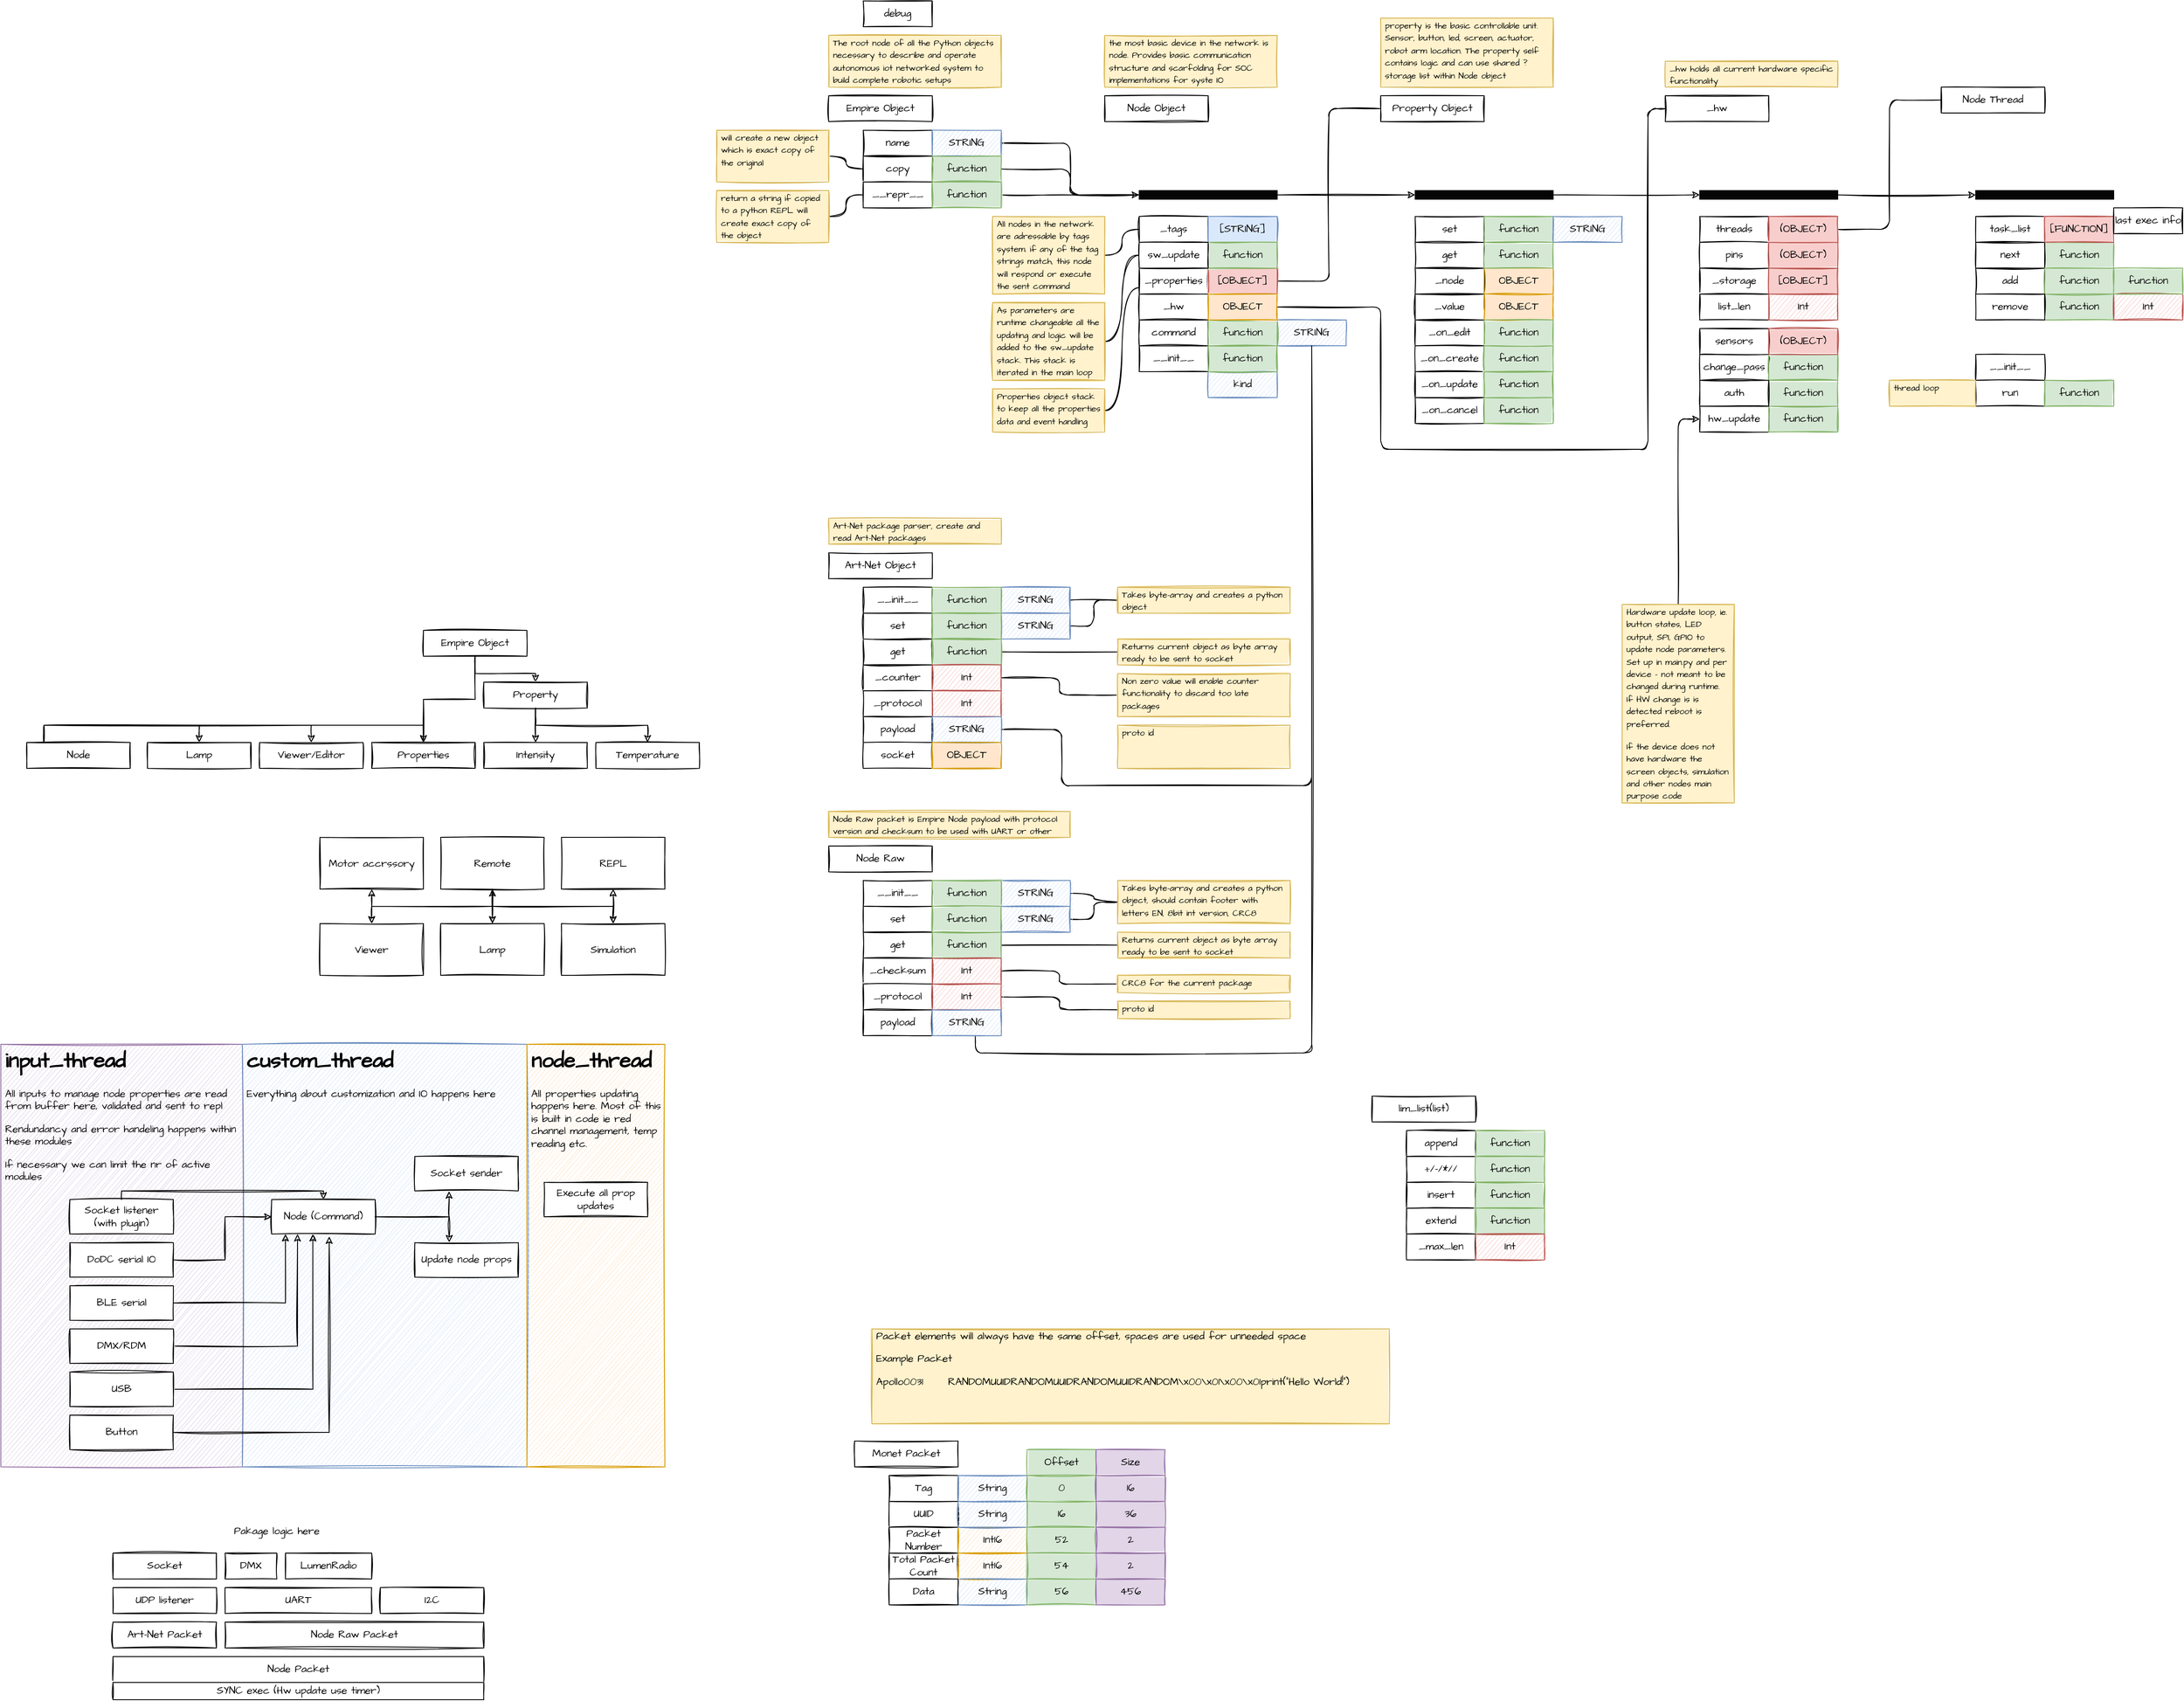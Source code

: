 <mxfile version="20.1.1" type="github">
  <diagram id="UTL9oAtbc97huWoyyTnZ" name="Page-1">
    <mxGraphModel dx="1744" dy="1042" grid="1" gridSize="10" guides="1" tooltips="1" connect="1" arrows="1" fold="1" page="1" pageScale="1" pageWidth="850" pageHeight="1100" math="0" shadow="0">
      <root>
        <mxCell id="0" />
        <mxCell id="1" parent="0" />
        <mxCell id="wwri12M4P4pAhS-KatHB-16" value="&lt;h1&gt;input_thread&lt;/h1&gt;&lt;p&gt;All inputs to manage node properties are read from buffer here, validated and sent to repl&lt;/p&gt;&lt;p&gt;Rendundancy and error handeling happens within these modules&lt;/p&gt;&lt;p&gt;If necessary we can limit the nr of active modules&lt;/p&gt;" style="text;html=1;strokeColor=#9673a6;fillColor=#e1d5e7;spacing=5;spacingTop=-20;whiteSpace=wrap;overflow=hidden;rounded=0;fontFamily=Architects Daughter;fontSource=https%3A%2F%2Ffonts.googleapis.com%2Fcss%3Ffamily%3DArchitects%2BDaughter;sketch=1;" parent="1" vertex="1">
          <mxGeometry x="-850" y="1320" width="280" height="490" as="geometry" />
        </mxCell>
        <mxCell id="wwri12M4P4pAhS-KatHB-17" value="&lt;h1&gt;custom_thread&lt;/h1&gt;&lt;p&gt;Everything about customization and IO happens here&lt;/p&gt;" style="text;html=1;strokeColor=#6c8ebf;fillColor=#dae8fc;spacing=5;spacingTop=-20;whiteSpace=wrap;overflow=hidden;rounded=0;fontFamily=Architects Daughter;fontSource=https%3A%2F%2Ffonts.googleapis.com%2Fcss%3Ffamily%3DArchitects%2BDaughter;sketch=1;" parent="1" vertex="1">
          <mxGeometry x="-570" y="1320" width="330" height="490" as="geometry" />
        </mxCell>
        <UserObject label="Empire Object" link="https://github.com/empire-ai/EmpireNode/blob/main/empire/Empire_Object.py" id="6gGuHzRQzGazjfxGGEVp-71">
          <mxCell style="rounded=0;whiteSpace=wrap;html=1;sketch=1;fontFamily=Architects Daughter;fontSource=https%3A%2F%2Ffonts.googleapis.com%2Fcss%3Ffamily%3DArchitects%2BDaughter;" parent="1" vertex="1">
            <mxGeometry x="110" y="220" width="120" height="30" as="geometry" />
          </mxCell>
        </UserObject>
        <mxCell id="6gGuHzRQzGazjfxGGEVp-72" value="name" style="rounded=0;whiteSpace=wrap;html=1;sketch=1;fontFamily=Architects Daughter;fontSource=https%3A%2F%2Ffonts.googleapis.com%2Fcss%3Ffamily%3DArchitects%2BDaughter;" parent="1" vertex="1">
          <mxGeometry x="150" y="260" width="80" height="30" as="geometry" />
        </mxCell>
        <mxCell id="glC73n-N2dMUQhjcY6fc-61" style="edgeStyle=orthogonalEdgeStyle;rounded=1;sketch=1;jumpStyle=none;orthogonalLoop=1;jettySize=auto;html=1;entryX=0;entryY=0.5;entryDx=0;entryDy=0;endArrow=none;endFill=0;" parent="1" source="6gGuHzRQzGazjfxGGEVp-73" target="glC73n-N2dMUQhjcY6fc-62" edge="1">
          <mxGeometry relative="1" as="geometry">
            <mxPoint x="470" y="335" as="targetPoint" />
          </mxGeometry>
        </mxCell>
        <mxCell id="6gGuHzRQzGazjfxGGEVp-73" value="STRING" style="rounded=0;whiteSpace=wrap;html=1;sketch=1;fontFamily=Architects Daughter;fontSource=https%3A%2F%2Ffonts.googleapis.com%2Fcss%3Ffamily%3DArchitects%2BDaughter;fillColor=#dae8fc;strokeColor=#6c8ebf;" parent="1" vertex="1">
          <mxGeometry x="230" y="260" width="80" height="30" as="geometry" />
        </mxCell>
        <mxCell id="6gGuHzRQzGazjfxGGEVp-85" style="edgeStyle=orthogonalEdgeStyle;rounded=0;sketch=1;orthogonalLoop=1;jettySize=auto;html=1;" parent="1" source="6gGuHzRQzGazjfxGGEVp-74" target="6gGuHzRQzGazjfxGGEVp-76" edge="1">
          <mxGeometry relative="1" as="geometry" />
        </mxCell>
        <mxCell id="6gGuHzRQzGazjfxGGEVp-235" style="edgeStyle=orthogonalEdgeStyle;rounded=0;sketch=1;orthogonalLoop=1;jettySize=auto;html=1;entryX=0.5;entryY=0;entryDx=0;entryDy=0;fontFamily=Architects Daughter;fontSource=https%3A%2F%2Ffonts.googleapis.com%2Fcss%3Ffamily%3DArchitects%2BDaughter;fontSize=10;startArrow=none;startFill=0;endArrow=none;endFill=0;strokeColor=#000000;" parent="1" source="6gGuHzRQzGazjfxGGEVp-74" target="6gGuHzRQzGazjfxGGEVp-89" edge="1">
          <mxGeometry relative="1" as="geometry" />
        </mxCell>
        <mxCell id="6gGuHzRQzGazjfxGGEVp-74" value="Empire Object" style="rounded=0;whiteSpace=wrap;html=1;sketch=1;fontFamily=Architects Daughter;fontSource=https%3A%2F%2Ffonts.googleapis.com%2Fcss%3Ffamily%3DArchitects%2BDaughter;" parent="1" vertex="1">
          <mxGeometry x="-360" y="840" width="120" height="30" as="geometry" />
        </mxCell>
        <mxCell id="6gGuHzRQzGazjfxGGEVp-90" style="edgeStyle=orthogonalEdgeStyle;rounded=0;sketch=1;orthogonalLoop=1;jettySize=auto;html=1;entryX=0.5;entryY=0;entryDx=0;entryDy=0;" parent="1" source="6gGuHzRQzGazjfxGGEVp-75" target="6gGuHzRQzGazjfxGGEVp-89" edge="1">
          <mxGeometry relative="1" as="geometry">
            <Array as="points">
              <mxPoint x="-800" y="950" />
              <mxPoint x="-360" y="950" />
            </Array>
          </mxGeometry>
        </mxCell>
        <mxCell id="6gGuHzRQzGazjfxGGEVp-92" style="edgeStyle=orthogonalEdgeStyle;rounded=0;sketch=1;orthogonalLoop=1;jettySize=auto;html=1;entryX=0.5;entryY=0;entryDx=0;entryDy=0;" parent="1" source="6gGuHzRQzGazjfxGGEVp-75" target="6gGuHzRQzGazjfxGGEVp-91" edge="1">
          <mxGeometry relative="1" as="geometry">
            <Array as="points">
              <mxPoint x="-800" y="950" />
              <mxPoint x="-490" y="950" />
            </Array>
          </mxGeometry>
        </mxCell>
        <mxCell id="6gGuHzRQzGazjfxGGEVp-94" style="edgeStyle=orthogonalEdgeStyle;rounded=0;sketch=1;orthogonalLoop=1;jettySize=auto;html=1;" parent="1" source="6gGuHzRQzGazjfxGGEVp-75" target="6gGuHzRQzGazjfxGGEVp-93" edge="1">
          <mxGeometry relative="1" as="geometry">
            <Array as="points">
              <mxPoint x="-800" y="950" />
              <mxPoint x="-620" y="950" />
            </Array>
          </mxGeometry>
        </mxCell>
        <mxCell id="6gGuHzRQzGazjfxGGEVp-75" value="Node" style="rounded=0;whiteSpace=wrap;html=1;sketch=1;fontFamily=Architects Daughter;fontSource=https%3A%2F%2Ffonts.googleapis.com%2Fcss%3Ffamily%3DArchitects%2BDaughter;" parent="1" vertex="1">
          <mxGeometry x="-820" y="970" width="120" height="30" as="geometry" />
        </mxCell>
        <mxCell id="6gGuHzRQzGazjfxGGEVp-86" style="edgeStyle=orthogonalEdgeStyle;rounded=0;sketch=1;orthogonalLoop=1;jettySize=auto;html=1;" parent="1" source="6gGuHzRQzGazjfxGGEVp-76" target="6gGuHzRQzGazjfxGGEVp-77" edge="1">
          <mxGeometry relative="1" as="geometry" />
        </mxCell>
        <mxCell id="6gGuHzRQzGazjfxGGEVp-88" style="edgeStyle=orthogonalEdgeStyle;rounded=0;sketch=1;orthogonalLoop=1;jettySize=auto;html=1;entryX=0.5;entryY=0;entryDx=0;entryDy=0;" parent="1" source="6gGuHzRQzGazjfxGGEVp-76" target="6gGuHzRQzGazjfxGGEVp-87" edge="1">
          <mxGeometry relative="1" as="geometry">
            <Array as="points">
              <mxPoint x="-230" y="950" />
              <mxPoint x="-100" y="950" />
            </Array>
          </mxGeometry>
        </mxCell>
        <mxCell id="6gGuHzRQzGazjfxGGEVp-76" value="Property" style="rounded=0;whiteSpace=wrap;html=1;sketch=1;fontFamily=Architects Daughter;fontSource=https%3A%2F%2Ffonts.googleapis.com%2Fcss%3Ffamily%3DArchitects%2BDaughter;" parent="1" vertex="1">
          <mxGeometry x="-290" y="900" width="120" height="30" as="geometry" />
        </mxCell>
        <mxCell id="6gGuHzRQzGazjfxGGEVp-77" value="Intensity" style="rounded=0;whiteSpace=wrap;html=1;sketch=1;fontFamily=Architects Daughter;fontSource=https%3A%2F%2Ffonts.googleapis.com%2Fcss%3Ffamily%3DArchitects%2BDaughter;" parent="1" vertex="1">
          <mxGeometry x="-290" y="970" width="120" height="30" as="geometry" />
        </mxCell>
        <mxCell id="6gGuHzRQzGazjfxGGEVp-79" value="copy" style="rounded=0;whiteSpace=wrap;html=1;sketch=1;fontFamily=Architects Daughter;fontSource=https%3A%2F%2Ffonts.googleapis.com%2Fcss%3Ffamily%3DArchitects%2BDaughter;" parent="1" vertex="1">
          <mxGeometry x="150" y="290" width="80" height="30" as="geometry" />
        </mxCell>
        <mxCell id="glC73n-N2dMUQhjcY6fc-60" style="edgeStyle=orthogonalEdgeStyle;rounded=1;sketch=1;jumpStyle=none;orthogonalLoop=1;jettySize=auto;html=1;entryX=0;entryY=0.5;entryDx=0;entryDy=0;endArrow=none;endFill=0;" parent="1" source="6gGuHzRQzGazjfxGGEVp-81" target="glC73n-N2dMUQhjcY6fc-62" edge="1">
          <mxGeometry relative="1" as="geometry">
            <mxPoint x="470" y="335" as="targetPoint" />
          </mxGeometry>
        </mxCell>
        <mxCell id="6gGuHzRQzGazjfxGGEVp-81" value="function" style="rounded=0;whiteSpace=wrap;html=1;sketch=1;fontFamily=Architects Daughter;fontSource=https%3A%2F%2Ffonts.googleapis.com%2Fcss%3Ffamily%3DArchitects%2BDaughter;fillColor=#d5e8d4;strokeColor=#82b366;fillStyle=solid;" parent="1" vertex="1">
          <mxGeometry x="230" y="290" width="80" height="30" as="geometry" />
        </mxCell>
        <mxCell id="6gGuHzRQzGazjfxGGEVp-82" value="__repr__" style="rounded=0;whiteSpace=wrap;html=1;sketch=1;fontFamily=Architects Daughter;fontSource=https%3A%2F%2Ffonts.googleapis.com%2Fcss%3Ffamily%3DArchitects%2BDaughter;" parent="1" vertex="1">
          <mxGeometry x="150" y="320" width="80" height="30" as="geometry" />
        </mxCell>
        <mxCell id="6gGuHzRQzGazjfxGGEVp-137" style="edgeStyle=orthogonalEdgeStyle;rounded=0;sketch=1;orthogonalLoop=1;jettySize=auto;html=1;entryX=0;entryY=0.5;entryDx=0;entryDy=0;" parent="1" source="6gGuHzRQzGazjfxGGEVp-83" edge="1">
          <mxGeometry relative="1" as="geometry">
            <mxPoint x="470" y="335" as="targetPoint" />
          </mxGeometry>
        </mxCell>
        <mxCell id="6gGuHzRQzGazjfxGGEVp-83" value="function" style="rounded=0;whiteSpace=wrap;html=1;sketch=1;fontFamily=Architects Daughter;fontSource=https%3A%2F%2Ffonts.googleapis.com%2Fcss%3Ffamily%3DArchitects%2BDaughter;fillColor=#d5e8d4;strokeColor=#82b366;fillStyle=solid;" parent="1" vertex="1">
          <mxGeometry x="230" y="320" width="80" height="30" as="geometry" />
        </mxCell>
        <mxCell id="6gGuHzRQzGazjfxGGEVp-87" value="Temperature" style="rounded=0;whiteSpace=wrap;html=1;sketch=1;fontFamily=Architects Daughter;fontSource=https%3A%2F%2Ffonts.googleapis.com%2Fcss%3Ffamily%3DArchitects%2BDaughter;" parent="1" vertex="1">
          <mxGeometry x="-160" y="970" width="120" height="30" as="geometry" />
        </mxCell>
        <mxCell id="6gGuHzRQzGazjfxGGEVp-89" value="Properties" style="rounded=0;whiteSpace=wrap;html=1;sketch=1;fontFamily=Architects Daughter;fontSource=https%3A%2F%2Ffonts.googleapis.com%2Fcss%3Ffamily%3DArchitects%2BDaughter;" parent="1" vertex="1">
          <mxGeometry x="-420" y="970" width="120" height="30" as="geometry" />
        </mxCell>
        <mxCell id="6gGuHzRQzGazjfxGGEVp-91" value="Viewer/Editor" style="rounded=0;whiteSpace=wrap;html=1;sketch=1;fontFamily=Architects Daughter;fontSource=https%3A%2F%2Ffonts.googleapis.com%2Fcss%3Ffamily%3DArchitects%2BDaughter;" parent="1" vertex="1">
          <mxGeometry x="-550" y="970" width="120" height="30" as="geometry" />
        </mxCell>
        <mxCell id="6gGuHzRQzGazjfxGGEVp-93" value="Lamp" style="rounded=0;whiteSpace=wrap;html=1;sketch=1;fontFamily=Architects Daughter;fontSource=https%3A%2F%2Ffonts.googleapis.com%2Fcss%3Ffamily%3DArchitects%2BDaughter;" parent="1" vertex="1">
          <mxGeometry x="-680" y="970" width="120" height="30" as="geometry" />
        </mxCell>
        <UserObject label="Node Object" link="https://github.com/empire-ai/EmpireNode/blob/main/empire/node.py" linkTarget="_blank" id="6gGuHzRQzGazjfxGGEVp-95">
          <mxCell style="rounded=0;whiteSpace=wrap;html=1;sketch=1;fontFamily=Architects Daughter;fontSource=https%3A%2F%2Ffonts.googleapis.com%2Fcss%3Ffamily%3DArchitects%2BDaughter;" parent="1" vertex="1">
            <mxGeometry x="430" y="220" width="120" height="30" as="geometry" />
          </mxCell>
        </UserObject>
        <mxCell id="6gGuHzRQzGazjfxGGEVp-103" value="_tags" style="rounded=0;whiteSpace=wrap;html=1;sketch=1;fontFamily=Architects Daughter;fontSource=https%3A%2F%2Ffonts.googleapis.com%2Fcss%3Ffamily%3DArchitects%2BDaughter;" parent="1" vertex="1">
          <mxGeometry x="470" y="360" width="80" height="30" as="geometry" />
        </mxCell>
        <mxCell id="6gGuHzRQzGazjfxGGEVp-104" value="_properties" style="rounded=0;whiteSpace=wrap;html=1;sketch=1;fontFamily=Architects Daughter;fontSource=https%3A%2F%2Ffonts.googleapis.com%2Fcss%3Ffamily%3DArchitects%2BDaughter;" parent="1" vertex="1">
          <mxGeometry x="470" y="420" width="80" height="30" as="geometry" />
        </mxCell>
        <mxCell id="6gGuHzRQzGazjfxGGEVp-105" value="[STRING]" style="rounded=0;whiteSpace=wrap;html=1;sketch=1;fontFamily=Architects Daughter;fontSource=https%3A%2F%2Ffonts.googleapis.com%2Fcss%3Ffamily%3DArchitects%2BDaughter;fillColor=#dae8fc;strokeColor=#6c8ebf;fillStyle=solid;" parent="1" vertex="1">
          <mxGeometry x="550" y="360" width="80" height="30" as="geometry" />
        </mxCell>
        <mxCell id="wwri12M4P4pAhS-KatHB-135" style="edgeStyle=orthogonalEdgeStyle;rounded=1;sketch=1;orthogonalLoop=1;jettySize=auto;html=1;entryX=0;entryY=0.5;entryDx=0;entryDy=0;endArrow=none;endFill=0;" parent="1" source="6gGuHzRQzGazjfxGGEVp-106" target="6gGuHzRQzGazjfxGGEVp-115" edge="1">
          <mxGeometry relative="1" as="geometry" />
        </mxCell>
        <mxCell id="6gGuHzRQzGazjfxGGEVp-106" value="[OBJECT]" style="rounded=0;whiteSpace=wrap;html=1;sketch=1;fontFamily=Architects Daughter;fontSource=https%3A%2F%2Ffonts.googleapis.com%2Fcss%3Ffamily%3DArchitects%2BDaughter;fillColor=#f8cecc;strokeColor=#b85450;fillStyle=solid;" parent="1" vertex="1">
          <mxGeometry x="550" y="420" width="80" height="30" as="geometry" />
        </mxCell>
        <mxCell id="6gGuHzRQzGazjfxGGEVp-108" value="hw_update" style="rounded=0;whiteSpace=wrap;html=1;sketch=1;fontFamily=Architects Daughter;fontSource=https%3A%2F%2Ffonts.googleapis.com%2Fcss%3Ffamily%3DArchitects%2BDaughter;" parent="1" vertex="1">
          <mxGeometry x="1120" y="580" width="80" height="30" as="geometry" />
        </mxCell>
        <mxCell id="6gGuHzRQzGazjfxGGEVp-110" value="function" style="rounded=0;whiteSpace=wrap;html=1;sketch=1;fontFamily=Architects Daughter;fontSource=https%3A%2F%2Ffonts.googleapis.com%2Fcss%3Ffamily%3DArchitects%2BDaughter;fillColor=#d5e8d4;strokeColor=#82b366;fillStyle=solid;" parent="1" vertex="1">
          <mxGeometry x="1200" y="580" width="80" height="30" as="geometry" />
        </mxCell>
        <mxCell id="6gGuHzRQzGazjfxGGEVp-111" value="_hw" style="rounded=0;whiteSpace=wrap;html=1;sketch=1;fontFamily=Architects Daughter;fontSource=https%3A%2F%2Ffonts.googleapis.com%2Fcss%3Ffamily%3DArchitects%2BDaughter;" parent="1" vertex="1">
          <mxGeometry x="470" y="450" width="80" height="30" as="geometry" />
        </mxCell>
        <mxCell id="6gGuHzRQzGazjfxGGEVp-113" value="_storage" style="rounded=0;whiteSpace=wrap;html=1;sketch=1;fontFamily=Architects Daughter;fontSource=https%3A%2F%2Ffonts.googleapis.com%2Fcss%3Ffamily%3DArchitects%2BDaughter;" parent="1" vertex="1">
          <mxGeometry x="1120" y="420" width="80" height="30" as="geometry" />
        </mxCell>
        <mxCell id="6gGuHzRQzGazjfxGGEVp-114" value="[OBJECT]" style="rounded=0;whiteSpace=wrap;html=1;sketch=1;fontFamily=Architects Daughter;fontSource=https%3A%2F%2Ffonts.googleapis.com%2Fcss%3Ffamily%3DArchitects%2BDaughter;fillColor=#f8cecc;strokeColor=#b85450;fillStyle=solid;" parent="1" vertex="1">
          <mxGeometry x="1200" y="420" width="80" height="30" as="geometry" />
        </mxCell>
        <mxCell id="6gGuHzRQzGazjfxGGEVp-115" value="Property Object" style="rounded=0;whiteSpace=wrap;html=1;sketch=1;fontFamily=Architects Daughter;fontSource=https%3A%2F%2Ffonts.googleapis.com%2Fcss%3Ffamily%3DArchitects%2BDaughter;" parent="1" vertex="1">
          <mxGeometry x="750" y="220" width="120" height="30" as="geometry" />
        </mxCell>
        <mxCell id="6gGuHzRQzGazjfxGGEVp-141" value="_value" style="rounded=0;whiteSpace=wrap;html=1;sketch=1;fontFamily=Architects Daughter;fontSource=https%3A%2F%2Ffonts.googleapis.com%2Fcss%3Ffamily%3DArchitects%2BDaughter;" parent="1" vertex="1">
          <mxGeometry x="790" y="450" width="80" height="30" as="geometry" />
        </mxCell>
        <mxCell id="6gGuHzRQzGazjfxGGEVp-142" value="OBJECT" style="rounded=0;whiteSpace=wrap;html=1;sketch=1;fontFamily=Architects Daughter;fontSource=https%3A%2F%2Ffonts.googleapis.com%2Fcss%3Ffamily%3DArchitects%2BDaughter;fillColor=#ffe6cc;strokeColor=#d79b00;fillStyle=solid;" parent="1" vertex="1">
          <mxGeometry x="870" y="450" width="80" height="30" as="geometry" />
        </mxCell>
        <mxCell id="6gGuHzRQzGazjfxGGEVp-143" value="_on_edit" style="rounded=0;whiteSpace=wrap;html=1;sketch=1;fontFamily=Architects Daughter;fontSource=https%3A%2F%2Ffonts.googleapis.com%2Fcss%3Ffamily%3DArchitects%2BDaughter;" parent="1" vertex="1">
          <mxGeometry x="790" y="480" width="80" height="30" as="geometry" />
        </mxCell>
        <mxCell id="6gGuHzRQzGazjfxGGEVp-144" value="function" style="rounded=0;whiteSpace=wrap;html=1;sketch=1;fontFamily=Architects Daughter;fontSource=https%3A%2F%2Ffonts.googleapis.com%2Fcss%3Ffamily%3DArchitects%2BDaughter;fillColor=#d5e8d4;strokeColor=#82b366;fillStyle=solid;" parent="1" vertex="1">
          <mxGeometry x="870" y="480" width="80" height="30" as="geometry" />
        </mxCell>
        <mxCell id="6gGuHzRQzGazjfxGGEVp-145" value="_on_create" style="rounded=0;whiteSpace=wrap;html=1;sketch=1;fontFamily=Architects Daughter;fontSource=https%3A%2F%2Ffonts.googleapis.com%2Fcss%3Ffamily%3DArchitects%2BDaughter;" parent="1" vertex="1">
          <mxGeometry x="790" y="510" width="80" height="30" as="geometry" />
        </mxCell>
        <mxCell id="6gGuHzRQzGazjfxGGEVp-146" value="function" style="rounded=0;whiteSpace=wrap;html=1;sketch=1;fontFamily=Architects Daughter;fontSource=https%3A%2F%2Ffonts.googleapis.com%2Fcss%3Ffamily%3DArchitects%2BDaughter;fillColor=#d5e8d4;strokeColor=#82b366;fillStyle=solid;" parent="1" vertex="1">
          <mxGeometry x="870" y="510" width="80" height="30" as="geometry" />
        </mxCell>
        <mxCell id="6gGuHzRQzGazjfxGGEVp-147" value="_on_cancel" style="rounded=0;whiteSpace=wrap;html=1;sketch=1;fontFamily=Architects Daughter;fontSource=https%3A%2F%2Ffonts.googleapis.com%2Fcss%3Ffamily%3DArchitects%2BDaughter;" parent="1" vertex="1">
          <mxGeometry x="790" y="570" width="80" height="30" as="geometry" />
        </mxCell>
        <mxCell id="6gGuHzRQzGazjfxGGEVp-148" value="function" style="rounded=0;whiteSpace=wrap;html=1;sketch=1;fontFamily=Architects Daughter;fontSource=https%3A%2F%2Ffonts.googleapis.com%2Fcss%3Ffamily%3DArchitects%2BDaughter;fillColor=#d5e8d4;strokeColor=#82b366;fillStyle=solid;" parent="1" vertex="1">
          <mxGeometry x="870" y="570" width="80" height="30" as="geometry" />
        </mxCell>
        <mxCell id="6gGuHzRQzGazjfxGGEVp-149" value="_on_update" style="rounded=0;whiteSpace=wrap;html=1;sketch=1;fontFamily=Architects Daughter;fontSource=https%3A%2F%2Ffonts.googleapis.com%2Fcss%3Ffamily%3DArchitects%2BDaughter;" parent="1" vertex="1">
          <mxGeometry x="790" y="540" width="80" height="30" as="geometry" />
        </mxCell>
        <mxCell id="6gGuHzRQzGazjfxGGEVp-150" value="function" style="rounded=0;whiteSpace=wrap;html=1;sketch=1;fontFamily=Architects Daughter;fontSource=https%3A%2F%2Ffonts.googleapis.com%2Fcss%3Ffamily%3DArchitects%2BDaughter;fillColor=#d5e8d4;strokeColor=#82b366;fillStyle=solid;" parent="1" vertex="1">
          <mxGeometry x="870" y="540" width="80" height="30" as="geometry" />
        </mxCell>
        <mxCell id="6gGuHzRQzGazjfxGGEVp-151" value="_node" style="rounded=0;whiteSpace=wrap;html=1;sketch=1;fontFamily=Architects Daughter;fontSource=https%3A%2F%2Ffonts.googleapis.com%2Fcss%3Ffamily%3DArchitects%2BDaughter;" parent="1" vertex="1">
          <mxGeometry x="790" y="420" width="80" height="30" as="geometry" />
        </mxCell>
        <mxCell id="6gGuHzRQzGazjfxGGEVp-152" value="OBJECT" style="rounded=0;whiteSpace=wrap;html=1;sketch=1;fontFamily=Architects Daughter;fontSource=https%3A%2F%2Ffonts.googleapis.com%2Fcss%3Ffamily%3DArchitects%2BDaughter;fillColor=#ffe6cc;strokeColor=#d79b00;fillStyle=solid;" parent="1" vertex="1">
          <mxGeometry x="870" y="420" width="80" height="30" as="geometry" />
        </mxCell>
        <mxCell id="6gGuHzRQzGazjfxGGEVp-153" value="set" style="rounded=0;whiteSpace=wrap;html=1;sketch=1;fontFamily=Architects Daughter;fontSource=https%3A%2F%2Ffonts.googleapis.com%2Fcss%3Ffamily%3DArchitects%2BDaughter;" parent="1" vertex="1">
          <mxGeometry x="790" y="360" width="80" height="30" as="geometry" />
        </mxCell>
        <mxCell id="6gGuHzRQzGazjfxGGEVp-154" value="function" style="rounded=0;whiteSpace=wrap;html=1;sketch=1;fontFamily=Architects Daughter;fontSource=https%3A%2F%2Ffonts.googleapis.com%2Fcss%3Ffamily%3DArchitects%2BDaughter;fillColor=#d5e8d4;strokeColor=#82b366;fillStyle=solid;" parent="1" vertex="1">
          <mxGeometry x="870" y="360" width="80" height="30" as="geometry" />
        </mxCell>
        <mxCell id="6gGuHzRQzGazjfxGGEVp-155" value="STRING" style="rounded=0;whiteSpace=wrap;html=1;sketch=1;fontFamily=Architects Daughter;fontSource=https%3A%2F%2Ffonts.googleapis.com%2Fcss%3Ffamily%3DArchitects%2BDaughter;fillColor=#dae8fc;strokeColor=#6c8ebf;" parent="1" vertex="1">
          <mxGeometry x="950" y="360" width="80" height="30" as="geometry" />
        </mxCell>
        <mxCell id="6gGuHzRQzGazjfxGGEVp-156" value="get" style="rounded=0;whiteSpace=wrap;html=1;sketch=1;fontFamily=Architects Daughter;fontSource=https%3A%2F%2Ffonts.googleapis.com%2Fcss%3Ffamily%3DArchitects%2BDaughter;" parent="1" vertex="1">
          <mxGeometry x="790" y="390" width="80" height="30" as="geometry" />
        </mxCell>
        <mxCell id="6gGuHzRQzGazjfxGGEVp-157" value="function" style="rounded=0;whiteSpace=wrap;html=1;sketch=1;fontFamily=Architects Daughter;fontSource=https%3A%2F%2Ffonts.googleapis.com%2Fcss%3Ffamily%3DArchitects%2BDaughter;fillColor=#d5e8d4;strokeColor=#82b366;fillStyle=solid;" parent="1" vertex="1">
          <mxGeometry x="870" y="390" width="80" height="30" as="geometry" />
        </mxCell>
        <mxCell id="6gGuHzRQzGazjfxGGEVp-162" style="edgeStyle=orthogonalEdgeStyle;rounded=0;sketch=1;orthogonalLoop=1;jettySize=auto;html=1;fontFamily=Architects Daughter;fontSource=https%3A%2F%2Ffonts.googleapis.com%2Fcss%3Ffamily%3DArchitects%2BDaughter;" parent="1" source="6gGuHzRQzGazjfxGGEVp-160" target="6gGuHzRQzGazjfxGGEVp-161" edge="1">
          <mxGeometry relative="1" as="geometry">
            <Array as="points">
              <mxPoint x="-280" y="1160" />
              <mxPoint x="-420" y="1160" />
            </Array>
          </mxGeometry>
        </mxCell>
        <mxCell id="6gGuHzRQzGazjfxGGEVp-165" style="edgeStyle=orthogonalEdgeStyle;rounded=0;sketch=1;orthogonalLoop=1;jettySize=auto;html=1;entryX=0.5;entryY=0;entryDx=0;entryDy=0;fontFamily=Architects Daughter;fontSource=https%3A%2F%2Ffonts.googleapis.com%2Fcss%3Ffamily%3DArchitects%2BDaughter;" parent="1" source="6gGuHzRQzGazjfxGGEVp-160" target="6gGuHzRQzGazjfxGGEVp-163" edge="1">
          <mxGeometry relative="1" as="geometry" />
        </mxCell>
        <mxCell id="6gGuHzRQzGazjfxGGEVp-166" value="" style="edgeStyle=orthogonalEdgeStyle;rounded=0;sketch=1;orthogonalLoop=1;jettySize=auto;html=1;fontFamily=Architects Daughter;fontSource=https%3A%2F%2Ffonts.googleapis.com%2Fcss%3Ffamily%3DArchitects%2BDaughter;" parent="1" source="6gGuHzRQzGazjfxGGEVp-160" target="6gGuHzRQzGazjfxGGEVp-163" edge="1">
          <mxGeometry relative="1" as="geometry" />
        </mxCell>
        <mxCell id="6gGuHzRQzGazjfxGGEVp-167" style="edgeStyle=orthogonalEdgeStyle;rounded=0;sketch=1;orthogonalLoop=1;jettySize=auto;html=1;entryX=0.5;entryY=0;entryDx=0;entryDy=0;fontFamily=Architects Daughter;fontSource=https%3A%2F%2Ffonts.googleapis.com%2Fcss%3Ffamily%3DArchitects%2BDaughter;startArrow=classic;startFill=1;" parent="1" source="6gGuHzRQzGazjfxGGEVp-160" target="6gGuHzRQzGazjfxGGEVp-164" edge="1">
          <mxGeometry relative="1" as="geometry">
            <Array as="points">
              <mxPoint x="-280" y="1160" />
              <mxPoint x="-140" y="1160" />
            </Array>
          </mxGeometry>
        </mxCell>
        <mxCell id="6gGuHzRQzGazjfxGGEVp-160" value="&lt;font face=&quot;Architects Daughter&quot; data-font-src=&quot;https://fonts.googleapis.com/css?family=Architects+Daughter&quot;&gt;Remote&lt;/font&gt;" style="rounded=0;whiteSpace=wrap;html=1;sketch=1;fillStyle=solid;" parent="1" vertex="1">
          <mxGeometry x="-340" y="1080" width="120" height="60" as="geometry" />
        </mxCell>
        <mxCell id="6gGuHzRQzGazjfxGGEVp-161" value="&lt;font face=&quot;Architects Daughter&quot; data-font-src=&quot;https://fonts.googleapis.com/css?family=Architects+Daughter&quot;&gt;Viewer&lt;/font&gt;" style="rounded=0;whiteSpace=wrap;html=1;sketch=1;fillStyle=solid;" parent="1" vertex="1">
          <mxGeometry x="-480" y="1180" width="120" height="60" as="geometry" />
        </mxCell>
        <mxCell id="6gGuHzRQzGazjfxGGEVp-163" value="&lt;font face=&quot;Architects Daughter&quot; data-font-src=&quot;https://fonts.googleapis.com/css?family=Architects+Daughter&quot;&gt;Lamp&lt;/font&gt;" style="rounded=0;whiteSpace=wrap;html=1;sketch=1;fillStyle=solid;" parent="1" vertex="1">
          <mxGeometry x="-340" y="1180" width="120" height="60" as="geometry" />
        </mxCell>
        <mxCell id="6gGuHzRQzGazjfxGGEVp-164" value="&lt;font face=&quot;Architects Daughter&quot; data-font-src=&quot;https://fonts.googleapis.com/css?family=Architects+Daughter&quot;&gt;Simulation&lt;/font&gt;" style="rounded=0;whiteSpace=wrap;html=1;sketch=1;fillStyle=solid;" parent="1" vertex="1">
          <mxGeometry x="-200" y="1180" width="120" height="60" as="geometry" />
        </mxCell>
        <mxCell id="6gGuHzRQzGazjfxGGEVp-170" style="edgeStyle=orthogonalEdgeStyle;rounded=0;sketch=1;orthogonalLoop=1;jettySize=auto;html=1;entryX=0.5;entryY=0;entryDx=0;entryDy=0;fontFamily=Architects Daughter;fontSource=https%3A%2F%2Ffonts.googleapis.com%2Fcss%3Ffamily%3DArchitects%2BDaughter;startArrow=classic;startFill=1;" parent="1" source="6gGuHzRQzGazjfxGGEVp-168" target="6gGuHzRQzGazjfxGGEVp-164" edge="1">
          <mxGeometry relative="1" as="geometry" />
        </mxCell>
        <mxCell id="6gGuHzRQzGazjfxGGEVp-168" value="&lt;font face=&quot;Architects Daughter&quot; data-font-src=&quot;https://fonts.googleapis.com/css?family=Architects+Daughter&quot;&gt;REPL&lt;/font&gt;" style="rounded=0;whiteSpace=wrap;html=1;sketch=1;fillStyle=solid;" parent="1" vertex="1">
          <mxGeometry x="-200" y="1080" width="120" height="60" as="geometry" />
        </mxCell>
        <mxCell id="6gGuHzRQzGazjfxGGEVp-172" style="edgeStyle=orthogonalEdgeStyle;rounded=0;sketch=1;orthogonalLoop=1;jettySize=auto;html=1;fontFamily=Architects Daughter;fontSource=https%3A%2F%2Ffonts.googleapis.com%2Fcss%3Ffamily%3DArchitects%2BDaughter;startArrow=classic;startFill=1;" parent="1" source="6gGuHzRQzGazjfxGGEVp-171" target="6gGuHzRQzGazjfxGGEVp-161" edge="1">
          <mxGeometry relative="1" as="geometry" />
        </mxCell>
        <mxCell id="6gGuHzRQzGazjfxGGEVp-171" value="&lt;font face=&quot;Architects Daughter&quot;&gt;Motor accrssory&lt;/font&gt;" style="rounded=0;whiteSpace=wrap;html=1;sketch=1;fillStyle=solid;" parent="1" vertex="1">
          <mxGeometry x="-480" y="1080" width="120" height="60" as="geometry" />
        </mxCell>
        <mxCell id="6gGuHzRQzGazjfxGGEVp-190" value="Pakage logic here" style="text;html=1;strokeColor=none;fillColor=none;align=center;verticalAlign=middle;whiteSpace=wrap;rounded=0;sketch=1;fillStyle=solid;fontFamily=Architects Daughter;fontSource=https%3A%2F%2Ffonts.googleapis.com%2Fcss%3Ffamily%3DArchitects%2BDaughter;" parent="1" vertex="1">
          <mxGeometry x="-640" y="1870" width="220" height="30" as="geometry" />
        </mxCell>
        <mxCell id="6gGuHzRQzGazjfxGGEVp-191" value="UDP listener" style="rounded=0;whiteSpace=wrap;html=1;sketch=1;fontFamily=Architects Daughter;fontSource=https%3A%2F%2Ffonts.googleapis.com%2Fcss%3Ffamily%3DArchitects%2BDaughter;" parent="1" vertex="1">
          <mxGeometry x="-720" y="1950" width="120" height="30" as="geometry" />
        </mxCell>
        <mxCell id="6gGuHzRQzGazjfxGGEVp-192" value="Socket" style="rounded=0;whiteSpace=wrap;html=1;sketch=1;fontFamily=Architects Daughter;fontSource=https%3A%2F%2Ffonts.googleapis.com%2Fcss%3Ffamily%3DArchitects%2BDaughter;" parent="1" vertex="1">
          <mxGeometry x="-720" y="1910" width="120" height="30" as="geometry" />
        </mxCell>
        <mxCell id="6gGuHzRQzGazjfxGGEVp-193" value="Art-Net Packet" style="rounded=0;whiteSpace=wrap;html=1;sketch=1;fontFamily=Architects Daughter;fontSource=https%3A%2F%2Ffonts.googleapis.com%2Fcss%3Ffamily%3DArchitects%2BDaughter;" parent="1" vertex="1">
          <mxGeometry x="-720" y="1990" width="120" height="30" as="geometry" />
        </mxCell>
        <mxCell id="6gGuHzRQzGazjfxGGEVp-199" style="edgeStyle=orthogonalEdgeStyle;rounded=0;sketch=1;orthogonalLoop=1;jettySize=auto;html=1;entryX=0;entryY=0.5;entryDx=0;entryDy=0;fontFamily=Architects Daughter;fontSource=https%3A%2F%2Ffonts.googleapis.com%2Fcss%3Ffamily%3DArchitects%2BDaughter;fontSize=10;startArrow=none;startFill=0;curved=1;endArrow=none;endFill=0;" parent="1" source="6gGuHzRQzGazjfxGGEVp-198" target="6gGuHzRQzGazjfxGGEVp-79" edge="1">
          <mxGeometry relative="1" as="geometry" />
        </mxCell>
        <mxCell id="6gGuHzRQzGazjfxGGEVp-198" value="&lt;p&gt;&lt;font style=&quot;font-size: 10px&quot;&gt;will create a new object which is exact copy of the original&lt;/font&gt;&lt;/p&gt;" style="text;html=1;strokeColor=#d6b656;fillColor=#fff2cc;spacing=5;spacingTop=-20;whiteSpace=wrap;overflow=hidden;rounded=0;sketch=1;fillStyle=solid;fontFamily=Architects Daughter;fontSource=https%3A%2F%2Ffonts.googleapis.com%2Fcss%3Ffamily%3DArchitects%2BDaughter;" parent="1" vertex="1">
          <mxGeometry x="-20" y="260" width="130" height="60" as="geometry" />
        </mxCell>
        <mxCell id="6gGuHzRQzGazjfxGGEVp-201" style="edgeStyle=orthogonalEdgeStyle;curved=1;rounded=0;sketch=1;orthogonalLoop=1;jettySize=auto;html=1;entryX=0;entryY=0.5;entryDx=0;entryDy=0;fontFamily=Architects Daughter;fontSource=https%3A%2F%2Ffonts.googleapis.com%2Fcss%3Ffamily%3DArchitects%2BDaughter;fontSize=10;startArrow=none;startFill=0;endArrow=none;endFill=0;" parent="1" source="6gGuHzRQzGazjfxGGEVp-200" target="6gGuHzRQzGazjfxGGEVp-82" edge="1">
          <mxGeometry relative="1" as="geometry" />
        </mxCell>
        <mxCell id="6gGuHzRQzGazjfxGGEVp-200" value="&lt;p&gt;&lt;font style=&quot;font-size: 10px&quot;&gt;return a string if copied to a python REPL will create exact copy of the object&lt;/font&gt;&lt;/p&gt;" style="text;html=1;strokeColor=#d6b656;fillColor=#fff2cc;spacing=5;spacingTop=-20;whiteSpace=wrap;overflow=hidden;rounded=0;sketch=1;fillStyle=solid;fontFamily=Architects Daughter;fontSource=https%3A%2F%2Ffonts.googleapis.com%2Fcss%3Ffamily%3DArchitects%2BDaughter;" parent="1" vertex="1">
          <mxGeometry x="-20" y="330" width="130" height="60" as="geometry" />
        </mxCell>
        <mxCell id="6gGuHzRQzGazjfxGGEVp-220" value="&lt;p&gt;&lt;font style=&quot;font-size: 10px&quot;&gt;the most basic device in the network is node. Provides basic communication structure and scarfolding for SOC implementations for syste IO&lt;/font&gt;&lt;/p&gt;" style="text;html=1;strokeColor=#d6b656;fillColor=#fff2cc;spacing=5;spacingTop=-20;whiteSpace=wrap;overflow=hidden;rounded=0;sketch=1;fillStyle=solid;fontFamily=Architects Daughter;fontSource=https%3A%2F%2Ffonts.googleapis.com%2Fcss%3Ffamily%3DArchitects%2BDaughter;" parent="1" vertex="1">
          <mxGeometry x="430" y="150" width="200" height="60" as="geometry" />
        </mxCell>
        <mxCell id="6gGuHzRQzGazjfxGGEVp-221" value="&lt;p&gt;&lt;span style=&quot;font-size: 10px&quot;&gt;The root node of all the Python objects necessary to describe and&amp;nbsp;&lt;/span&gt;&lt;span style=&quot;font-size: 10px&quot;&gt;operate autonomous iot networked system to build complete robotic setups&amp;nbsp;&lt;/span&gt;&lt;/p&gt;" style="text;html=1;strokeColor=#d6b656;fillColor=#fff2cc;spacing=5;spacingTop=-20;whiteSpace=wrap;overflow=hidden;rounded=0;sketch=1;fillStyle=solid;fontFamily=Architects Daughter;fontSource=https%3A%2F%2Ffonts.googleapis.com%2Fcss%3Ffamily%3DArchitects%2BDaughter;" parent="1" vertex="1">
          <mxGeometry x="110" y="150" width="200" height="60" as="geometry" />
        </mxCell>
        <mxCell id="6gGuHzRQzGazjfxGGEVp-223" style="edgeStyle=orthogonalEdgeStyle;curved=1;rounded=0;sketch=1;orthogonalLoop=1;jettySize=auto;html=1;fontFamily=Architects Daughter;fontSource=https%3A%2F%2Ffonts.googleapis.com%2Fcss%3Ffamily%3DArchitects%2BDaughter;fontSize=10;startArrow=none;startFill=0;endArrow=none;endFill=0;" parent="1" source="6gGuHzRQzGazjfxGGEVp-222" target="6gGuHzRQzGazjfxGGEVp-103" edge="1">
          <mxGeometry relative="1" as="geometry" />
        </mxCell>
        <mxCell id="6gGuHzRQzGazjfxGGEVp-222" value="&lt;p&gt;&lt;font style=&quot;font-size: 10px&quot;&gt;All nodes in the network are adressable by tags system. if any of the tag strings match, this node will respond or execute the sent command&lt;/font&gt;&lt;/p&gt;" style="text;html=1;strokeColor=#d6b656;fillColor=#fff2cc;spacing=5;spacingTop=-20;whiteSpace=wrap;overflow=hidden;rounded=0;sketch=1;fillStyle=solid;fontFamily=Architects Daughter;fontSource=https%3A%2F%2Ffonts.googleapis.com%2Fcss%3Ffamily%3DArchitects%2BDaughter;" parent="1" vertex="1">
          <mxGeometry x="300" y="360" width="130" height="90" as="geometry" />
        </mxCell>
        <mxCell id="wwri12M4P4pAhS-KatHB-148" style="edgeStyle=orthogonalEdgeStyle;rounded=1;sketch=1;orthogonalLoop=1;jettySize=auto;html=1;entryX=0;entryY=0.5;entryDx=0;entryDy=0;endArrow=classic;endFill=1;" parent="1" source="6gGuHzRQzGazjfxGGEVp-224" target="6gGuHzRQzGazjfxGGEVp-108" edge="1">
          <mxGeometry relative="1" as="geometry" />
        </mxCell>
        <mxCell id="6gGuHzRQzGazjfxGGEVp-224" value="&lt;p&gt;&lt;font style=&quot;font-size: 10px&quot;&gt;Hardware update loop, ie. button states, LED output, SPI, GPIO to update node parameters.&lt;br&gt;Set up in main.py and per device - not meant to be changed during runtime.&amp;nbsp;&lt;br&gt;If HW change is is detected reboot is preferred.&lt;/font&gt;&lt;/p&gt;&lt;p&gt;&lt;font style=&quot;font-size: 10px&quot;&gt;If the device does not have hardware the screen objects, simulation and other nodes main purpose code&lt;/font&gt;&lt;/p&gt;" style="text;html=1;strokeColor=#d6b656;fillColor=#fff2cc;spacing=5;spacingTop=-20;whiteSpace=wrap;overflow=hidden;rounded=0;sketch=1;fillStyle=solid;fontFamily=Architects Daughter;fontSource=https%3A%2F%2Ffonts.googleapis.com%2Fcss%3Ffamily%3DArchitects%2BDaughter;" parent="1" vertex="1">
          <mxGeometry x="1030" y="810" width="130" height="230" as="geometry" />
        </mxCell>
        <mxCell id="6gGuHzRQzGazjfxGGEVp-227" style="edgeStyle=orthogonalEdgeStyle;curved=1;rounded=0;sketch=1;orthogonalLoop=1;jettySize=auto;html=1;entryX=0;entryY=0.5;entryDx=0;entryDy=0;fontFamily=Architects Daughter;fontSource=https%3A%2F%2Ffonts.googleapis.com%2Fcss%3Ffamily%3DArchitects%2BDaughter;fontSize=10;startArrow=none;startFill=0;endArrow=none;endFill=0;" parent="1" source="6gGuHzRQzGazjfxGGEVp-226" target="6gGuHzRQzGazjfxGGEVp-107" edge="1">
          <mxGeometry relative="1" as="geometry" />
        </mxCell>
        <mxCell id="6gGuHzRQzGazjfxGGEVp-226" value="&lt;p&gt;&lt;font style=&quot;font-size: 10px&quot;&gt;As parameters are runtime changeable all the updating and logic will be added to the sw_update stack. This stack is iterated in the main loop&lt;/font&gt;&lt;/p&gt;" style="text;html=1;strokeColor=#d6b656;fillColor=#fff2cc;spacing=5;spacingTop=-20;whiteSpace=wrap;overflow=hidden;rounded=0;sketch=1;fillStyle=solid;fontFamily=Architects Daughter;fontSource=https%3A%2F%2Ffonts.googleapis.com%2Fcss%3Ffamily%3DArchitects%2BDaughter;" parent="1" vertex="1">
          <mxGeometry x="300" y="460" width="130" height="90" as="geometry" />
        </mxCell>
        <mxCell id="6gGuHzRQzGazjfxGGEVp-229" style="edgeStyle=orthogonalEdgeStyle;curved=1;rounded=0;sketch=1;orthogonalLoop=1;jettySize=auto;html=1;entryX=0;entryY=0.75;entryDx=0;entryDy=0;fontFamily=Architects Daughter;fontSource=https%3A%2F%2Ffonts.googleapis.com%2Fcss%3Ffamily%3DArchitects%2BDaughter;fontSize=10;startArrow=none;startFill=0;endArrow=none;endFill=0;" parent="1" source="6gGuHzRQzGazjfxGGEVp-228" target="6gGuHzRQzGazjfxGGEVp-104" edge="1">
          <mxGeometry relative="1" as="geometry" />
        </mxCell>
        <mxCell id="6gGuHzRQzGazjfxGGEVp-228" value="&lt;p&gt;&lt;font style=&quot;font-size: 10px&quot;&gt;Properties object stack to keep all the properties data and event handling&lt;/font&gt;&lt;/p&gt;" style="text;html=1;strokeColor=#d6b656;fillColor=#fff2cc;spacing=5;spacingTop=-20;whiteSpace=wrap;overflow=hidden;rounded=0;sketch=1;fillStyle=solid;fontFamily=Architects Daughter;fontSource=https%3A%2F%2Ffonts.googleapis.com%2Fcss%3Ffamily%3DArchitects%2BDaughter;" parent="1" vertex="1">
          <mxGeometry x="300" y="560" width="130" height="50" as="geometry" />
        </mxCell>
        <mxCell id="6gGuHzRQzGazjfxGGEVp-231" value="threads" style="rounded=0;whiteSpace=wrap;html=1;sketch=1;fontFamily=Architects Daughter;fontSource=https%3A%2F%2Ffonts.googleapis.com%2Fcss%3Ffamily%3DArchitects%2BDaughter;" parent="1" vertex="1">
          <mxGeometry x="1120" y="360" width="80" height="30" as="geometry" />
        </mxCell>
        <mxCell id="6gGuHzRQzGazjfxGGEVp-232" value="command" style="rounded=0;whiteSpace=wrap;html=1;sketch=1;fontFamily=Architects Daughter;fontSource=https%3A%2F%2Ffonts.googleapis.com%2Fcss%3Ffamily%3DArchitects%2BDaughter;" parent="1" vertex="1">
          <mxGeometry x="470" y="480" width="80" height="30" as="geometry" />
        </mxCell>
        <mxCell id="6gGuHzRQzGazjfxGGEVp-233" value="STRING" style="rounded=0;whiteSpace=wrap;html=1;sketch=1;fontFamily=Architects Daughter;fontSource=https%3A%2F%2Ffonts.googleapis.com%2Fcss%3Ffamily%3DArchitects%2BDaughter;fillColor=#dae8fc;strokeColor=#6c8ebf;" parent="1" vertex="1">
          <mxGeometry x="630" y="480" width="80" height="30" as="geometry" />
        </mxCell>
        <mxCell id="6gGuHzRQzGazjfxGGEVp-234" value="function" style="rounded=0;whiteSpace=wrap;html=1;sketch=1;fontFamily=Architects Daughter;fontSource=https%3A%2F%2Ffonts.googleapis.com%2Fcss%3Ffamily%3DArchitects%2BDaughter;fillColor=#d5e8d4;strokeColor=#82b366;fillStyle=solid;" parent="1" vertex="1">
          <mxGeometry x="550" y="480" width="80" height="30" as="geometry" />
        </mxCell>
        <mxCell id="6gGuHzRQzGazjfxGGEVp-236" value="&lt;p&gt;&lt;font style=&quot;font-size: 10px&quot;&gt;property is the basic controllable unit. Sensor, button, led, screen, actuator, robot arm location. The property self contains logic and can use shared ?storage list within Node object&lt;/font&gt;&lt;/p&gt;" style="text;html=1;strokeColor=#d6b656;fillColor=#fff2cc;spacing=5;spacingTop=-20;whiteSpace=wrap;overflow=hidden;rounded=0;sketch=1;fillStyle=solid;fontFamily=Architects Daughter;fontSource=https%3A%2F%2Ffonts.googleapis.com%2Fcss%3Ffamily%3DArchitects%2BDaughter;" parent="1" vertex="1">
          <mxGeometry x="750" y="130" width="200" height="80" as="geometry" />
        </mxCell>
        <mxCell id="glC73n-N2dMUQhjcY6fc-1" value="Node Packet" style="rounded=0;whiteSpace=wrap;html=1;sketch=1;fontFamily=Architects Daughter;fontSource=https%3A%2F%2Ffonts.googleapis.com%2Fcss%3Ffamily%3DArchitects%2BDaughter;" parent="1" vertex="1">
          <mxGeometry x="-720" y="2030" width="430" height="30" as="geometry" />
        </mxCell>
        <mxCell id="glC73n-N2dMUQhjcY6fc-2" value="Node Raw Packet" style="rounded=0;whiteSpace=wrap;html=1;sketch=1;fontFamily=Architects Daughter;fontSource=https%3A%2F%2Ffonts.googleapis.com%2Fcss%3Ffamily%3DArchitects%2BDaughter;" parent="1" vertex="1">
          <mxGeometry x="-590" y="1990" width="300" height="30" as="geometry" />
        </mxCell>
        <mxCell id="glC73n-N2dMUQhjcY6fc-3" value="UART" style="rounded=0;whiteSpace=wrap;html=1;sketch=1;fontFamily=Architects Daughter;fontSource=https%3A%2F%2Ffonts.googleapis.com%2Fcss%3Ffamily%3DArchitects%2BDaughter;" parent="1" vertex="1">
          <mxGeometry x="-590" y="1950" width="170" height="30" as="geometry" />
        </mxCell>
        <mxCell id="glC73n-N2dMUQhjcY6fc-4" value="I2C" style="rounded=0;whiteSpace=wrap;html=1;sketch=1;fontFamily=Architects Daughter;fontSource=https%3A%2F%2Ffonts.googleapis.com%2Fcss%3Ffamily%3DArchitects%2BDaughter;" parent="1" vertex="1">
          <mxGeometry x="-410" y="1950" width="120" height="30" as="geometry" />
        </mxCell>
        <mxCell id="glC73n-N2dMUQhjcY6fc-5" value="DMX" style="rounded=0;whiteSpace=wrap;html=1;sketch=1;fontFamily=Architects Daughter;fontSource=https%3A%2F%2Ffonts.googleapis.com%2Fcss%3Ffamily%3DArchitects%2BDaughter;" parent="1" vertex="1">
          <mxGeometry x="-590" y="1910" width="60" height="30" as="geometry" />
        </mxCell>
        <mxCell id="glC73n-N2dMUQhjcY6fc-6" value="LumenRadio" style="rounded=0;whiteSpace=wrap;html=1;sketch=1;fontFamily=Architects Daughter;fontSource=https%3A%2F%2Ffonts.googleapis.com%2Fcss%3Ffamily%3DArchitects%2BDaughter;" parent="1" vertex="1">
          <mxGeometry x="-520" y="1910" width="100" height="30" as="geometry" />
        </mxCell>
        <mxCell id="glC73n-N2dMUQhjcY6fc-7" value="SYNC exec (Hw update use timer)" style="rounded=0;whiteSpace=wrap;html=1;sketch=1;fontFamily=Architects Daughter;fontSource=https%3A%2F%2Ffonts.googleapis.com%2Fcss%3Ffamily%3DArchitects%2BDaughter;" parent="1" vertex="1">
          <mxGeometry x="-720" y="2060" width="430" height="20" as="geometry" />
        </mxCell>
        <UserObject label="Art-Net Object" id="glC73n-N2dMUQhjcY6fc-9">
          <mxCell style="rounded=0;whiteSpace=wrap;html=1;sketch=1;fontFamily=Architects Daughter;fontSource=https%3A%2F%2Ffonts.googleapis.com%2Fcss%3Ffamily%3DArchitects%2BDaughter;" parent="1" vertex="1">
            <mxGeometry x="110" y="750" width="120" height="30" as="geometry" />
          </mxCell>
        </UserObject>
        <mxCell id="glC73n-N2dMUQhjcY6fc-10" value="__init__" style="rounded=0;whiteSpace=wrap;html=1;sketch=1;fontFamily=Architects Daughter;fontSource=https%3A%2F%2Ffonts.googleapis.com%2Fcss%3Ffamily%3DArchitects%2BDaughter;" parent="1" vertex="1">
          <mxGeometry x="150" y="790" width="80" height="30" as="geometry" />
        </mxCell>
        <mxCell id="glC73n-N2dMUQhjcY6fc-22" style="edgeStyle=orthogonalEdgeStyle;orthogonalLoop=1;jettySize=auto;html=1;sketch=1;endArrow=none;endFill=0;curved=1;" parent="1" source="glC73n-N2dMUQhjcY6fc-11" target="glC73n-N2dMUQhjcY6fc-21" edge="1">
          <mxGeometry relative="1" as="geometry" />
        </mxCell>
        <mxCell id="glC73n-N2dMUQhjcY6fc-11" value="STRING" style="rounded=0;whiteSpace=wrap;html=1;sketch=1;fontFamily=Architects Daughter;fontSource=https%3A%2F%2Ffonts.googleapis.com%2Fcss%3Ffamily%3DArchitects%2BDaughter;fillColor=#dae8fc;strokeColor=#6c8ebf;" parent="1" vertex="1">
          <mxGeometry x="310" y="790" width="80" height="30" as="geometry" />
        </mxCell>
        <mxCell id="glC73n-N2dMUQhjcY6fc-12" value="get" style="rounded=0;whiteSpace=wrap;html=1;sketch=1;fontFamily=Architects Daughter;fontSource=https%3A%2F%2Ffonts.googleapis.com%2Fcss%3Ffamily%3DArchitects%2BDaughter;" parent="1" vertex="1">
          <mxGeometry x="150" y="850" width="80" height="30" as="geometry" />
        </mxCell>
        <mxCell id="glC73n-N2dMUQhjcY6fc-13" value="function" style="rounded=0;whiteSpace=wrap;html=1;sketch=1;fontFamily=Architects Daughter;fontSource=https%3A%2F%2Ffonts.googleapis.com%2Fcss%3Ffamily%3DArchitects%2BDaughter;fillColor=#d5e8d4;strokeColor=#82b366;fillStyle=solid;" parent="1" vertex="1">
          <mxGeometry x="230" y="790" width="80" height="30" as="geometry" />
        </mxCell>
        <mxCell id="glC73n-N2dMUQhjcY6fc-14" value="set" style="rounded=0;whiteSpace=wrap;html=1;sketch=1;fontFamily=Architects Daughter;fontSource=https%3A%2F%2Ffonts.googleapis.com%2Fcss%3Ffamily%3DArchitects%2BDaughter;" parent="1" vertex="1">
          <mxGeometry x="150" y="820" width="80" height="30" as="geometry" />
        </mxCell>
        <mxCell id="glC73n-N2dMUQhjcY6fc-24" style="edgeStyle=orthogonalEdgeStyle;curved=1;sketch=1;orthogonalLoop=1;jettySize=auto;html=1;endArrow=none;endFill=0;" parent="1" source="glC73n-N2dMUQhjcY6fc-15" target="glC73n-N2dMUQhjcY6fc-23" edge="1">
          <mxGeometry relative="1" as="geometry" />
        </mxCell>
        <mxCell id="glC73n-N2dMUQhjcY6fc-15" value="function" style="rounded=0;whiteSpace=wrap;html=1;sketch=1;fontFamily=Architects Daughter;fontSource=https%3A%2F%2Ffonts.googleapis.com%2Fcss%3Ffamily%3DArchitects%2BDaughter;fillColor=#d5e8d4;strokeColor=#82b366;fillStyle=solid;" parent="1" vertex="1">
          <mxGeometry x="230" y="850" width="80" height="30" as="geometry" />
        </mxCell>
        <mxCell id="glC73n-N2dMUQhjcY6fc-18" value="&lt;p&gt;&lt;span style=&quot;font-size: 10px;&quot;&gt;Art-Net package parser, create and read Art-Net packages&lt;/span&gt;&lt;/p&gt;" style="text;html=1;strokeColor=#d6b656;fillColor=#fff2cc;spacing=5;spacingTop=-20;whiteSpace=wrap;overflow=hidden;rounded=0;sketch=1;fillStyle=solid;fontFamily=Architects Daughter;fontSource=https%3A%2F%2Ffonts.googleapis.com%2Fcss%3Ffamily%3DArchitects%2BDaughter;" parent="1" vertex="1">
          <mxGeometry x="110" y="710" width="200" height="30" as="geometry" />
        </mxCell>
        <mxCell id="glC73n-N2dMUQhjcY6fc-25" style="edgeStyle=orthogonalEdgeStyle;sketch=1;orthogonalLoop=1;jettySize=auto;html=1;entryX=0;entryY=0.5;entryDx=0;entryDy=0;endArrow=none;endFill=0;rounded=1;jumpStyle=none;" parent="1" source="glC73n-N2dMUQhjcY6fc-19" target="glC73n-N2dMUQhjcY6fc-21" edge="1">
          <mxGeometry relative="1" as="geometry" />
        </mxCell>
        <mxCell id="glC73n-N2dMUQhjcY6fc-19" value="STRING" style="rounded=0;whiteSpace=wrap;html=1;sketch=1;fontFamily=Architects Daughter;fontSource=https%3A%2F%2Ffonts.googleapis.com%2Fcss%3Ffamily%3DArchitects%2BDaughter;fillColor=#dae8fc;strokeColor=#6c8ebf;" parent="1" vertex="1">
          <mxGeometry x="310" y="820" width="80" height="30" as="geometry" />
        </mxCell>
        <mxCell id="glC73n-N2dMUQhjcY6fc-20" value="function" style="rounded=0;whiteSpace=wrap;html=1;sketch=1;fontFamily=Architects Daughter;fontSource=https%3A%2F%2Ffonts.googleapis.com%2Fcss%3Ffamily%3DArchitects%2BDaughter;fillColor=#d5e8d4;strokeColor=#82b366;fillStyle=solid;" parent="1" vertex="1">
          <mxGeometry x="230" y="820" width="80" height="30" as="geometry" />
        </mxCell>
        <mxCell id="glC73n-N2dMUQhjcY6fc-21" value="&lt;p&gt;&lt;span style=&quot;font-size: 10px;&quot;&gt;Takes byte-array and creates a python object&lt;/span&gt;&lt;/p&gt;" style="text;html=1;strokeColor=#d6b656;fillColor=#fff2cc;spacing=5;spacingTop=-20;whiteSpace=wrap;overflow=hidden;rounded=0;sketch=1;fillStyle=solid;fontFamily=Architects Daughter;fontSource=https%3A%2F%2Ffonts.googleapis.com%2Fcss%3Ffamily%3DArchitects%2BDaughter;" parent="1" vertex="1">
          <mxGeometry x="445" y="790" width="200" height="30" as="geometry" />
        </mxCell>
        <mxCell id="glC73n-N2dMUQhjcY6fc-23" value="&lt;p&gt;&lt;span style=&quot;font-size: 10px;&quot;&gt;Returns current object as byte array ready to be sent to socket&lt;/span&gt;&lt;/p&gt;" style="text;html=1;strokeColor=#d6b656;fillColor=#fff2cc;spacing=5;spacingTop=-20;whiteSpace=wrap;overflow=hidden;rounded=0;sketch=1;fillStyle=solid;fontFamily=Architects Daughter;fontSource=https%3A%2F%2Ffonts.googleapis.com%2Fcss%3Ffamily%3DArchitects%2BDaughter;" parent="1" vertex="1">
          <mxGeometry x="445" y="850" width="200" height="30" as="geometry" />
        </mxCell>
        <mxCell id="glC73n-N2dMUQhjcY6fc-26" value="_counter" style="rounded=0;whiteSpace=wrap;html=1;sketch=1;fontFamily=Architects Daughter;fontSource=https%3A%2F%2Ffonts.googleapis.com%2Fcss%3Ffamily%3DArchitects%2BDaughter;" parent="1" vertex="1">
          <mxGeometry x="150" y="880" width="80" height="30" as="geometry" />
        </mxCell>
        <mxCell id="glC73n-N2dMUQhjcY6fc-31" style="edgeStyle=orthogonalEdgeStyle;rounded=1;sketch=1;jumpStyle=none;orthogonalLoop=1;jettySize=auto;html=1;entryX=0;entryY=0.5;entryDx=0;entryDy=0;endArrow=none;endFill=0;" parent="1" source="glC73n-N2dMUQhjcY6fc-27" target="glC73n-N2dMUQhjcY6fc-30" edge="1">
          <mxGeometry relative="1" as="geometry" />
        </mxCell>
        <mxCell id="glC73n-N2dMUQhjcY6fc-27" value="Int" style="rounded=0;whiteSpace=wrap;html=1;sketch=1;fontFamily=Architects Daughter;fontSource=https%3A%2F%2Ffonts.googleapis.com%2Fcss%3Ffamily%3DArchitects%2BDaughter;fillColor=#f8cecc;strokeColor=#b85450;" parent="1" vertex="1">
          <mxGeometry x="230" y="880" width="80" height="30" as="geometry" />
        </mxCell>
        <mxCell id="glC73n-N2dMUQhjcY6fc-28" value="_protocol" style="rounded=0;whiteSpace=wrap;html=1;sketch=1;fontFamily=Architects Daughter;fontSource=https%3A%2F%2Ffonts.googleapis.com%2Fcss%3Ffamily%3DArchitects%2BDaughter;" parent="1" vertex="1">
          <mxGeometry x="150" y="910" width="80" height="30" as="geometry" />
        </mxCell>
        <mxCell id="glC73n-N2dMUQhjcY6fc-29" value="Int" style="rounded=0;whiteSpace=wrap;html=1;sketch=1;fontFamily=Architects Daughter;fontSource=https%3A%2F%2Ffonts.googleapis.com%2Fcss%3Ffamily%3DArchitects%2BDaughter;fillColor=#f8cecc;strokeColor=#b85450;" parent="1" vertex="1">
          <mxGeometry x="230" y="910" width="80" height="30" as="geometry" />
        </mxCell>
        <mxCell id="glC73n-N2dMUQhjcY6fc-30" value="&lt;p&gt;&lt;span style=&quot;font-size: 10px;&quot;&gt;Non zero value will enable counter functionality to discard too late packages&lt;/span&gt;&lt;/p&gt;" style="text;html=1;strokeColor=#d6b656;fillColor=#fff2cc;spacing=5;spacingTop=-20;whiteSpace=wrap;overflow=hidden;rounded=0;sketch=1;fillStyle=solid;fontFamily=Architects Daughter;fontSource=https%3A%2F%2Ffonts.googleapis.com%2Fcss%3Ffamily%3DArchitects%2BDaughter;" parent="1" vertex="1">
          <mxGeometry x="445" y="890" width="200" height="50" as="geometry" />
        </mxCell>
        <mxCell id="glC73n-N2dMUQhjcY6fc-32" value="&lt;p&gt;&lt;span style=&quot;font-size: 10px;&quot;&gt;proto id&lt;/span&gt;&lt;/p&gt;" style="text;html=1;strokeColor=#d6b656;fillColor=#fff2cc;spacing=5;spacingTop=-20;whiteSpace=wrap;overflow=hidden;rounded=0;sketch=1;fillStyle=solid;fontFamily=Architects Daughter;fontSource=https%3A%2F%2Ffonts.googleapis.com%2Fcss%3Ffamily%3DArchitects%2BDaughter;" parent="1" vertex="1">
          <mxGeometry x="445" y="950" width="200" height="50" as="geometry" />
        </mxCell>
        <mxCell id="glC73n-N2dMUQhjcY6fc-57" value="payload" style="rounded=0;whiteSpace=wrap;html=1;sketch=1;fontFamily=Architects Daughter;fontSource=https%3A%2F%2Ffonts.googleapis.com%2Fcss%3Ffamily%3DArchitects%2BDaughter;" parent="1" vertex="1">
          <mxGeometry x="150" y="940" width="80" height="30" as="geometry" />
        </mxCell>
        <mxCell id="glC73n-N2dMUQhjcY6fc-59" style="edgeStyle=orthogonalEdgeStyle;rounded=1;sketch=1;jumpStyle=none;orthogonalLoop=1;jettySize=auto;html=1;entryX=0.5;entryY=1;entryDx=0;entryDy=0;endArrow=none;endFill=0;exitX=1;exitY=0.5;exitDx=0;exitDy=0;" parent="1" source="glC73n-N2dMUQhjcY6fc-58" target="6gGuHzRQzGazjfxGGEVp-233" edge="1">
          <mxGeometry relative="1" as="geometry">
            <Array as="points">
              <mxPoint x="380" y="955" />
              <mxPoint x="380" y="1020" />
              <mxPoint x="670" y="1020" />
            </Array>
          </mxGeometry>
        </mxCell>
        <mxCell id="glC73n-N2dMUQhjcY6fc-58" value="STRING" style="rounded=0;whiteSpace=wrap;html=1;sketch=1;fontFamily=Architects Daughter;fontSource=https%3A%2F%2Ffonts.googleapis.com%2Fcss%3Ffamily%3DArchitects%2BDaughter;fillColor=#dae8fc;strokeColor=#6c8ebf;" parent="1" vertex="1">
          <mxGeometry x="230" y="940" width="80" height="30" as="geometry" />
        </mxCell>
        <mxCell id="glC73n-N2dMUQhjcY6fc-64" style="edgeStyle=orthogonalEdgeStyle;rounded=1;sketch=1;jumpStyle=none;orthogonalLoop=1;jettySize=auto;html=1;entryX=0;entryY=0.5;entryDx=0;entryDy=0;endArrow=classic;endFill=1;" parent="1" source="glC73n-N2dMUQhjcY6fc-62" target="glC73n-N2dMUQhjcY6fc-63" edge="1">
          <mxGeometry relative="1" as="geometry" />
        </mxCell>
        <mxCell id="glC73n-N2dMUQhjcY6fc-62" value="" style="rounded=0;whiteSpace=wrap;html=1;fillColor=#050505;" parent="1" vertex="1">
          <mxGeometry x="470" y="330" width="160" height="10" as="geometry" />
        </mxCell>
        <mxCell id="wwri12M4P4pAhS-KatHB-141" style="edgeStyle=orthogonalEdgeStyle;rounded=1;sketch=1;orthogonalLoop=1;jettySize=auto;html=1;entryX=0;entryY=0.5;entryDx=0;entryDy=0;endArrow=classic;endFill=1;" parent="1" source="glC73n-N2dMUQhjcY6fc-63" target="wwri12M4P4pAhS-KatHB-140" edge="1">
          <mxGeometry relative="1" as="geometry" />
        </mxCell>
        <mxCell id="glC73n-N2dMUQhjcY6fc-63" value="" style="rounded=0;whiteSpace=wrap;html=1;fillColor=#050505;" parent="1" vertex="1">
          <mxGeometry x="790" y="330" width="160" height="10" as="geometry" />
        </mxCell>
        <mxCell id="wwri12M4P4pAhS-KatHB-1" style="edgeStyle=orthogonalEdgeStyle;rounded=0;sketch=1;jumpStyle=arc;jumpSize=6;orthogonalLoop=1;jettySize=auto;html=1;fontFamily=Architects Daughter;fontSource=https%3A%2F%2Ffonts.googleapis.com%2Fcss%3Ffamily%3DArchitects%2BDaughter;entryX=0.5;entryY=0;entryDx=0;entryDy=0;" parent="1" source="wwri12M4P4pAhS-KatHB-2" target="wwri12M4P4pAhS-KatHB-5" edge="1">
          <mxGeometry relative="1" as="geometry">
            <Array as="points">
              <mxPoint x="-710" y="1490" />
              <mxPoint x="-476" y="1490" />
            </Array>
            <mxPoint x="-540" y="1520" as="targetPoint" />
          </mxGeometry>
        </mxCell>
        <mxCell id="wwri12M4P4pAhS-KatHB-2" value="Socket listener&lt;br&gt;(with plugin)" style="rounded=0;whiteSpace=wrap;html=1;glass=0;sketch=1;fontFamily=Architects Daughter;fontSource=https%3A%2F%2Ffonts.googleapis.com%2Fcss%3Ffamily%3DArchitects%2BDaughter;" parent="1" vertex="1">
          <mxGeometry x="-770" y="1500" width="120" height="40" as="geometry" />
        </mxCell>
        <mxCell id="wwri12M4P4pAhS-KatHB-3" style="edgeStyle=orthogonalEdgeStyle;rounded=0;sketch=1;jumpStyle=arc;jumpSize=6;orthogonalLoop=1;jettySize=auto;html=1;entryX=0.331;entryY=1.009;entryDx=0;entryDy=0;fontFamily=Architects Daughter;fontSource=https%3A%2F%2Ffonts.googleapis.com%2Fcss%3Ffamily%3DArchitects%2BDaughter;startArrow=none;startFill=0;entryPerimeter=0;" parent="1" source="wwri12M4P4pAhS-KatHB-5" target="wwri12M4P4pAhS-KatHB-10" edge="1">
          <mxGeometry relative="1" as="geometry">
            <Array as="points">
              <mxPoint x="-330" y="1520" />
            </Array>
          </mxGeometry>
        </mxCell>
        <mxCell id="wwri12M4P4pAhS-KatHB-4" style="edgeStyle=orthogonalEdgeStyle;rounded=0;sketch=1;jumpStyle=arc;jumpSize=6;orthogonalLoop=1;jettySize=auto;html=1;entryX=0.333;entryY=-0.008;entryDx=0;entryDy=0;fontFamily=Architects Daughter;fontSource=https%3A%2F%2Ffonts.googleapis.com%2Fcss%3Ffamily%3DArchitects%2BDaughter;startArrow=none;startFill=0;entryPerimeter=0;" parent="1" source="wwri12M4P4pAhS-KatHB-5" target="wwri12M4P4pAhS-KatHB-15" edge="1">
          <mxGeometry relative="1" as="geometry">
            <Array as="points">
              <mxPoint x="-330" y="1520" />
            </Array>
          </mxGeometry>
        </mxCell>
        <mxCell id="wwri12M4P4pAhS-KatHB-5" value="Node (Command)" style="rounded=0;whiteSpace=wrap;html=1;glass=0;sketch=1;fontFamily=Architects Daughter;fontSource=https%3A%2F%2Ffonts.googleapis.com%2Fcss%3Ffamily%3DArchitects%2BDaughter;" parent="1" vertex="1">
          <mxGeometry x="-536" y="1500" width="120" height="40" as="geometry" />
        </mxCell>
        <mxCell id="wwri12M4P4pAhS-KatHB-6" style="edgeStyle=orthogonalEdgeStyle;rounded=0;sketch=1;jumpStyle=arc;jumpSize=6;orthogonalLoop=1;jettySize=auto;html=1;fontFamily=Architects Daughter;fontSource=https%3A%2F%2Ffonts.googleapis.com%2Fcss%3Ffamily%3DArchitects%2BDaughter;startArrow=none;startFill=0;exitX=1;exitY=0.5;exitDx=0;exitDy=0;entryX=0;entryY=0.5;entryDx=0;entryDy=0;" parent="1" source="wwri12M4P4pAhS-KatHB-7" target="wwri12M4P4pAhS-KatHB-5" edge="1">
          <mxGeometry relative="1" as="geometry">
            <mxPoint x="-590" y="1250" as="targetPoint" />
            <Array as="points">
              <mxPoint x="-590" y="1570" />
              <mxPoint x="-590" y="1520" />
            </Array>
          </mxGeometry>
        </mxCell>
        <mxCell id="wwri12M4P4pAhS-KatHB-7" value="DoDC serial IO" style="rounded=0;whiteSpace=wrap;html=1;glass=0;sketch=1;fontFamily=Architects Daughter;fontSource=https%3A%2F%2Ffonts.googleapis.com%2Fcss%3Ffamily%3DArchitects%2BDaughter;" parent="1" vertex="1">
          <mxGeometry x="-770" y="1550" width="120" height="40" as="geometry" />
        </mxCell>
        <mxCell id="wwri12M4P4pAhS-KatHB-8" style="edgeStyle=orthogonalEdgeStyle;rounded=0;sketch=1;jumpStyle=arc;jumpSize=6;orthogonalLoop=1;jettySize=auto;html=1;fontFamily=Architects Daughter;fontSource=https%3A%2F%2Ffonts.googleapis.com%2Fcss%3Ffamily%3DArchitects%2BDaughter;startArrow=none;startFill=0;" parent="1" source="wwri12M4P4pAhS-KatHB-9" edge="1">
          <mxGeometry relative="1" as="geometry">
            <mxPoint x="-520" y="1540" as="targetPoint" />
            <Array as="points">
              <mxPoint x="-520" y="1620" />
            </Array>
          </mxGeometry>
        </mxCell>
        <mxCell id="wwri12M4P4pAhS-KatHB-9" value="BLE serial" style="rounded=0;whiteSpace=wrap;html=1;glass=0;sketch=1;fontFamily=Architects Daughter;fontSource=https%3A%2F%2Ffonts.googleapis.com%2Fcss%3Ffamily%3DArchitects%2BDaughter;" parent="1" vertex="1">
          <mxGeometry x="-770" y="1600" width="120" height="40" as="geometry" />
        </mxCell>
        <mxCell id="wwri12M4P4pAhS-KatHB-10" value="Socket sender" style="rounded=0;whiteSpace=wrap;html=1;glass=0;sketch=1;fontFamily=Architects Daughter;fontSource=https%3A%2F%2Ffonts.googleapis.com%2Fcss%3Ffamily%3DArchitects%2BDaughter;" parent="1" vertex="1">
          <mxGeometry x="-370" y="1450" width="120" height="40" as="geometry" />
        </mxCell>
        <mxCell id="wwri12M4P4pAhS-KatHB-11" style="edgeStyle=orthogonalEdgeStyle;rounded=0;orthogonalLoop=1;jettySize=auto;html=1;entryX=0.25;entryY=1;entryDx=0;entryDy=0;fontFamily=Architects Daughter;fontSource=https%3A%2F%2Ffonts.googleapis.com%2Fcss%3Ffamily%3DArchitects%2BDaughter;startArrow=none;startFill=0;sketch=1;" parent="1" source="wwri12M4P4pAhS-KatHB-12" target="wwri12M4P4pAhS-KatHB-5" edge="1">
          <mxGeometry relative="1" as="geometry" />
        </mxCell>
        <mxCell id="wwri12M4P4pAhS-KatHB-12" value="DMX/RDM" style="rounded=0;whiteSpace=wrap;html=1;glass=0;sketch=1;fontFamily=Architects Daughter;fontSource=https%3A%2F%2Ffonts.googleapis.com%2Fcss%3Ffamily%3DArchitects%2BDaughter;" parent="1" vertex="1">
          <mxGeometry x="-770" y="1650" width="120" height="40" as="geometry" />
        </mxCell>
        <mxCell id="wwri12M4P4pAhS-KatHB-13" style="edgeStyle=orthogonalEdgeStyle;rounded=0;sketch=1;orthogonalLoop=1;jettySize=auto;html=1;entryX=0.398;entryY=1.001;entryDx=0;entryDy=0;entryPerimeter=0;fontFamily=Architects Daughter;fontSource=https%3A%2F%2Ffonts.googleapis.com%2Fcss%3Ffamily%3DArchitects%2BDaughter;startArrow=none;startFill=0;" parent="1" source="wwri12M4P4pAhS-KatHB-14" target="wwri12M4P4pAhS-KatHB-5" edge="1">
          <mxGeometry relative="1" as="geometry" />
        </mxCell>
        <mxCell id="wwri12M4P4pAhS-KatHB-14" value="USB" style="rounded=0;whiteSpace=wrap;html=1;glass=0;sketch=1;fontFamily=Architects Daughter;fontSource=https%3A%2F%2Ffonts.googleapis.com%2Fcss%3Ffamily%3DArchitects%2BDaughter;" parent="1" vertex="1">
          <mxGeometry x="-770" y="1700" width="120" height="40" as="geometry" />
        </mxCell>
        <mxCell id="wwri12M4P4pAhS-KatHB-15" value="Update node props" style="rounded=0;whiteSpace=wrap;html=1;glass=0;sketch=1;fontFamily=Architects Daughter;fontSource=https%3A%2F%2Ffonts.googleapis.com%2Fcss%3Ffamily%3DArchitects%2BDaughter;" parent="1" vertex="1">
          <mxGeometry x="-370" y="1550" width="120" height="40" as="geometry" />
        </mxCell>
        <mxCell id="wwri12M4P4pAhS-KatHB-18" value="&lt;h1&gt;node_thread&lt;/h1&gt;&lt;p&gt;All properties updating happens here. Most of this is built in code ie red channel management, temp reading etc.&lt;/p&gt;" style="text;html=1;strokeColor=#d79b00;fillColor=#ffe6cc;spacing=5;spacingTop=-20;whiteSpace=wrap;overflow=hidden;rounded=0;fontFamily=Architects Daughter;fontSource=https%3A%2F%2Ffonts.googleapis.com%2Fcss%3Ffamily%3DArchitects%2BDaughter;sketch=1;" parent="1" vertex="1">
          <mxGeometry x="-240" y="1320" width="160" height="490" as="geometry" />
        </mxCell>
        <mxCell id="wwri12M4P4pAhS-KatHB-19" style="edgeStyle=orthogonalEdgeStyle;rounded=0;sketch=1;orthogonalLoop=1;jettySize=auto;html=1;entryX=0.556;entryY=1.071;entryDx=0;entryDy=0;entryPerimeter=0;fontFamily=Architects Daughter;fontSource=https%3A%2F%2Ffonts.googleapis.com%2Fcss%3Ffamily%3DArchitects%2BDaughter;startArrow=none;startFill=0;" parent="1" source="wwri12M4P4pAhS-KatHB-20" target="wwri12M4P4pAhS-KatHB-5" edge="1">
          <mxGeometry relative="1" as="geometry" />
        </mxCell>
        <mxCell id="wwri12M4P4pAhS-KatHB-20" value="Button" style="rounded=0;whiteSpace=wrap;html=1;glass=0;sketch=1;fontFamily=Architects Daughter;fontSource=https%3A%2F%2Ffonts.googleapis.com%2Fcss%3Ffamily%3DArchitects%2BDaughter;" parent="1" vertex="1">
          <mxGeometry x="-770" y="1750" width="120" height="40" as="geometry" />
        </mxCell>
        <mxCell id="wwri12M4P4pAhS-KatHB-21" value="Execute all prop updates" style="rounded=0;whiteSpace=wrap;html=1;glass=0;sketch=1;fontFamily=Architects Daughter;fontSource=https%3A%2F%2Ffonts.googleapis.com%2Fcss%3Ffamily%3DArchitects%2BDaughter;" parent="1" vertex="1">
          <mxGeometry x="-220" y="1480" width="120" height="40" as="geometry" />
        </mxCell>
        <UserObject label="Node Raw" id="wwri12M4P4pAhS-KatHB-22">
          <mxCell style="rounded=0;whiteSpace=wrap;html=1;sketch=1;fontFamily=Architects Daughter;fontSource=https%3A%2F%2Ffonts.googleapis.com%2Fcss%3Ffamily%3DArchitects%2BDaughter;" parent="1" vertex="1">
            <mxGeometry x="110" y="1090" width="120" height="30" as="geometry" />
          </mxCell>
        </UserObject>
        <mxCell id="wwri12M4P4pAhS-KatHB-23" value="__init__" style="rounded=0;whiteSpace=wrap;html=1;sketch=1;fontFamily=Architects Daughter;fontSource=https%3A%2F%2Ffonts.googleapis.com%2Fcss%3Ffamily%3DArchitects%2BDaughter;" parent="1" vertex="1">
          <mxGeometry x="150" y="1130" width="80" height="30" as="geometry" />
        </mxCell>
        <mxCell id="wwri12M4P4pAhS-KatHB-24" style="edgeStyle=orthogonalEdgeStyle;orthogonalLoop=1;jettySize=auto;html=1;sketch=1;endArrow=none;endFill=0;curved=1;" parent="1" source="wwri12M4P4pAhS-KatHB-25" target="wwri12M4P4pAhS-KatHB-35" edge="1">
          <mxGeometry relative="1" as="geometry" />
        </mxCell>
        <mxCell id="wwri12M4P4pAhS-KatHB-25" value="STRING" style="rounded=0;whiteSpace=wrap;html=1;sketch=1;fontFamily=Architects Daughter;fontSource=https%3A%2F%2Ffonts.googleapis.com%2Fcss%3Ffamily%3DArchitects%2BDaughter;fillColor=#dae8fc;strokeColor=#6c8ebf;" parent="1" vertex="1">
          <mxGeometry x="310" y="1130" width="80" height="30" as="geometry" />
        </mxCell>
        <mxCell id="wwri12M4P4pAhS-KatHB-26" value="get" style="rounded=0;whiteSpace=wrap;html=1;sketch=1;fontFamily=Architects Daughter;fontSource=https%3A%2F%2Ffonts.googleapis.com%2Fcss%3Ffamily%3DArchitects%2BDaughter;" parent="1" vertex="1">
          <mxGeometry x="150" y="1190" width="80" height="30" as="geometry" />
        </mxCell>
        <mxCell id="wwri12M4P4pAhS-KatHB-27" value="function" style="rounded=0;whiteSpace=wrap;html=1;sketch=1;fontFamily=Architects Daughter;fontSource=https%3A%2F%2Ffonts.googleapis.com%2Fcss%3Ffamily%3DArchitects%2BDaughter;fillColor=#d5e8d4;strokeColor=#82b366;fillStyle=solid;" parent="1" vertex="1">
          <mxGeometry x="230" y="1130" width="80" height="30" as="geometry" />
        </mxCell>
        <mxCell id="wwri12M4P4pAhS-KatHB-28" value="set" style="rounded=0;whiteSpace=wrap;html=1;sketch=1;fontFamily=Architects Daughter;fontSource=https%3A%2F%2Ffonts.googleapis.com%2Fcss%3Ffamily%3DArchitects%2BDaughter;" parent="1" vertex="1">
          <mxGeometry x="150" y="1160" width="80" height="30" as="geometry" />
        </mxCell>
        <mxCell id="wwri12M4P4pAhS-KatHB-29" style="edgeStyle=orthogonalEdgeStyle;curved=1;sketch=1;orthogonalLoop=1;jettySize=auto;html=1;endArrow=none;endFill=0;" parent="1" source="wwri12M4P4pAhS-KatHB-30" target="wwri12M4P4pAhS-KatHB-36" edge="1">
          <mxGeometry relative="1" as="geometry" />
        </mxCell>
        <mxCell id="wwri12M4P4pAhS-KatHB-30" value="function" style="rounded=0;whiteSpace=wrap;html=1;sketch=1;fontFamily=Architects Daughter;fontSource=https%3A%2F%2Ffonts.googleapis.com%2Fcss%3Ffamily%3DArchitects%2BDaughter;fillColor=#d5e8d4;strokeColor=#82b366;fillStyle=solid;" parent="1" vertex="1">
          <mxGeometry x="230" y="1190" width="80" height="30" as="geometry" />
        </mxCell>
        <mxCell id="wwri12M4P4pAhS-KatHB-31" value="&lt;p&gt;&lt;span style=&quot;font-size: 10px;&quot;&gt;Node Raw packet is Empire Node payload with protocol version and checksum to be used with UART or other non error corrected communications&lt;/span&gt;&lt;/p&gt;" style="text;html=1;strokeColor=#d6b656;fillColor=#fff2cc;spacing=5;spacingTop=-20;whiteSpace=wrap;overflow=hidden;rounded=0;sketch=1;fillStyle=solid;fontFamily=Architects Daughter;fontSource=https%3A%2F%2Ffonts.googleapis.com%2Fcss%3Ffamily%3DArchitects%2BDaughter;" parent="1" vertex="1">
          <mxGeometry x="110" y="1050" width="280" height="30" as="geometry" />
        </mxCell>
        <mxCell id="wwri12M4P4pAhS-KatHB-32" style="edgeStyle=orthogonalEdgeStyle;sketch=1;orthogonalLoop=1;jettySize=auto;html=1;entryX=0;entryY=0.5;entryDx=0;entryDy=0;endArrow=none;endFill=0;rounded=1;jumpStyle=none;" parent="1" source="wwri12M4P4pAhS-KatHB-33" target="wwri12M4P4pAhS-KatHB-35" edge="1">
          <mxGeometry relative="1" as="geometry" />
        </mxCell>
        <mxCell id="wwri12M4P4pAhS-KatHB-33" value="STRING" style="rounded=0;whiteSpace=wrap;html=1;sketch=1;fontFamily=Architects Daughter;fontSource=https%3A%2F%2Ffonts.googleapis.com%2Fcss%3Ffamily%3DArchitects%2BDaughter;fillColor=#dae8fc;strokeColor=#6c8ebf;" parent="1" vertex="1">
          <mxGeometry x="310" y="1160" width="80" height="30" as="geometry" />
        </mxCell>
        <mxCell id="wwri12M4P4pAhS-KatHB-34" value="function" style="rounded=0;whiteSpace=wrap;html=1;sketch=1;fontFamily=Architects Daughter;fontSource=https%3A%2F%2Ffonts.googleapis.com%2Fcss%3Ffamily%3DArchitects%2BDaughter;fillColor=#d5e8d4;strokeColor=#82b366;fillStyle=solid;" parent="1" vertex="1">
          <mxGeometry x="230" y="1160" width="80" height="30" as="geometry" />
        </mxCell>
        <mxCell id="wwri12M4P4pAhS-KatHB-35" value="&lt;p&gt;&lt;span style=&quot;font-size: 10px;&quot;&gt;Takes byte-array and creates a python object, should contain footer with letters EN, 8bit int version, CRC8&lt;/span&gt;&lt;/p&gt;" style="text;html=1;strokeColor=#d6b656;fillColor=#fff2cc;spacing=5;spacingTop=-20;whiteSpace=wrap;overflow=hidden;rounded=0;sketch=1;fillStyle=solid;fontFamily=Architects Daughter;fontSource=https%3A%2F%2Ffonts.googleapis.com%2Fcss%3Ffamily%3DArchitects%2BDaughter;" parent="1" vertex="1">
          <mxGeometry x="445" y="1130" width="200" height="50" as="geometry" />
        </mxCell>
        <mxCell id="wwri12M4P4pAhS-KatHB-36" value="&lt;p&gt;&lt;span style=&quot;font-size: 10px;&quot;&gt;Returns current object as byte array ready to be sent to socket&lt;/span&gt;&lt;/p&gt;" style="text;html=1;strokeColor=#d6b656;fillColor=#fff2cc;spacing=5;spacingTop=-20;whiteSpace=wrap;overflow=hidden;rounded=0;sketch=1;fillStyle=solid;fontFamily=Architects Daughter;fontSource=https%3A%2F%2Ffonts.googleapis.com%2Fcss%3Ffamily%3DArchitects%2BDaughter;" parent="1" vertex="1">
          <mxGeometry x="445" y="1190" width="200" height="30" as="geometry" />
        </mxCell>
        <mxCell id="wwri12M4P4pAhS-KatHB-37" value="_checksum" style="rounded=0;whiteSpace=wrap;html=1;sketch=1;fontFamily=Architects Daughter;fontSource=https%3A%2F%2Ffonts.googleapis.com%2Fcss%3Ffamily%3DArchitects%2BDaughter;" parent="1" vertex="1">
          <mxGeometry x="150" y="1220" width="80" height="30" as="geometry" />
        </mxCell>
        <mxCell id="wwri12M4P4pAhS-KatHB-38" style="edgeStyle=orthogonalEdgeStyle;rounded=1;sketch=1;jumpStyle=none;orthogonalLoop=1;jettySize=auto;html=1;entryX=0;entryY=0.5;entryDx=0;entryDy=0;endArrow=none;endFill=0;" parent="1" source="wwri12M4P4pAhS-KatHB-39" target="wwri12M4P4pAhS-KatHB-42" edge="1">
          <mxGeometry relative="1" as="geometry" />
        </mxCell>
        <mxCell id="wwri12M4P4pAhS-KatHB-39" value="Int" style="rounded=0;whiteSpace=wrap;html=1;sketch=1;fontFamily=Architects Daughter;fontSource=https%3A%2F%2Ffonts.googleapis.com%2Fcss%3Ffamily%3DArchitects%2BDaughter;fillColor=#f8cecc;strokeColor=#b85450;" parent="1" vertex="1">
          <mxGeometry x="230" y="1220" width="80" height="30" as="geometry" />
        </mxCell>
        <mxCell id="wwri12M4P4pAhS-KatHB-40" value="_protocol" style="rounded=0;whiteSpace=wrap;html=1;sketch=1;fontFamily=Architects Daughter;fontSource=https%3A%2F%2Ffonts.googleapis.com%2Fcss%3Ffamily%3DArchitects%2BDaughter;" parent="1" vertex="1">
          <mxGeometry x="150" y="1250" width="80" height="30" as="geometry" />
        </mxCell>
        <mxCell id="wwri12M4P4pAhS-KatHB-46" style="edgeStyle=orthogonalEdgeStyle;rounded=1;orthogonalLoop=1;jettySize=auto;html=1;entryX=0;entryY=0.5;entryDx=0;entryDy=0;sketch=1;endArrow=none;endFill=0;" parent="1" source="wwri12M4P4pAhS-KatHB-41" target="wwri12M4P4pAhS-KatHB-43" edge="1">
          <mxGeometry relative="1" as="geometry" />
        </mxCell>
        <mxCell id="wwri12M4P4pAhS-KatHB-41" value="Int" style="rounded=0;whiteSpace=wrap;html=1;sketch=1;fontFamily=Architects Daughter;fontSource=https%3A%2F%2Ffonts.googleapis.com%2Fcss%3Ffamily%3DArchitects%2BDaughter;fillColor=#f8cecc;strokeColor=#b85450;" parent="1" vertex="1">
          <mxGeometry x="230" y="1250" width="80" height="30" as="geometry" />
        </mxCell>
        <mxCell id="wwri12M4P4pAhS-KatHB-42" value="&lt;p&gt;&lt;span style=&quot;font-size: 10px;&quot;&gt;CRC8 for the current package&lt;/span&gt;&lt;/p&gt;" style="text;html=1;strokeColor=#d6b656;fillColor=#fff2cc;spacing=5;spacingTop=-20;whiteSpace=wrap;overflow=hidden;rounded=0;sketch=1;fillStyle=solid;fontFamily=Architects Daughter;fontSource=https%3A%2F%2Ffonts.googleapis.com%2Fcss%3Ffamily%3DArchitects%2BDaughter;" parent="1" vertex="1">
          <mxGeometry x="445" y="1240" width="200" height="20" as="geometry" />
        </mxCell>
        <mxCell id="wwri12M4P4pAhS-KatHB-43" value="&lt;p&gt;&lt;span style=&quot;font-size: 10px;&quot;&gt;proto id&lt;/span&gt;&lt;/p&gt;" style="text;html=1;strokeColor=#d6b656;fillColor=#fff2cc;spacing=5;spacingTop=-20;whiteSpace=wrap;overflow=hidden;rounded=0;sketch=1;fillStyle=solid;fontFamily=Architects Daughter;fontSource=https%3A%2F%2Ffonts.googleapis.com%2Fcss%3Ffamily%3DArchitects%2BDaughter;" parent="1" vertex="1">
          <mxGeometry x="445" y="1270" width="200" height="20" as="geometry" />
        </mxCell>
        <mxCell id="wwri12M4P4pAhS-KatHB-44" value="payload" style="rounded=0;whiteSpace=wrap;html=1;sketch=1;fontFamily=Architects Daughter;fontSource=https%3A%2F%2Ffonts.googleapis.com%2Fcss%3Ffamily%3DArchitects%2BDaughter;" parent="1" vertex="1">
          <mxGeometry x="150" y="1280" width="80" height="30" as="geometry" />
        </mxCell>
        <mxCell id="wwri12M4P4pAhS-KatHB-47" style="edgeStyle=orthogonalEdgeStyle;rounded=1;sketch=1;orthogonalLoop=1;jettySize=auto;html=1;entryX=0.5;entryY=1;entryDx=0;entryDy=0;endArrow=none;endFill=0;" parent="1" source="wwri12M4P4pAhS-KatHB-45" target="6gGuHzRQzGazjfxGGEVp-233" edge="1">
          <mxGeometry relative="1" as="geometry">
            <Array as="points">
              <mxPoint x="280" y="1330" />
              <mxPoint x="670" y="1330" />
            </Array>
          </mxGeometry>
        </mxCell>
        <mxCell id="wwri12M4P4pAhS-KatHB-45" value="STRING" style="rounded=0;whiteSpace=wrap;html=1;sketch=1;fontFamily=Architects Daughter;fontSource=https%3A%2F%2Ffonts.googleapis.com%2Fcss%3Ffamily%3DArchitects%2BDaughter;fillColor=#dae8fc;strokeColor=#6c8ebf;" parent="1" vertex="1">
          <mxGeometry x="230" y="1280" width="80" height="30" as="geometry" />
        </mxCell>
        <UserObject label="Node Thread" id="wwri12M4P4pAhS-KatHB-48">
          <mxCell style="rounded=0;whiteSpace=wrap;html=1;sketch=1;fontFamily=Architects Daughter;fontSource=https%3A%2F%2Ffonts.googleapis.com%2Fcss%3Ffamily%3DArchitects%2BDaughter;" parent="1" vertex="1">
            <mxGeometry x="1400" y="210" width="120" height="30" as="geometry" />
          </mxCell>
        </UserObject>
        <mxCell id="wwri12M4P4pAhS-KatHB-49" value="task_list" style="rounded=0;whiteSpace=wrap;html=1;sketch=1;fontFamily=Architects Daughter;fontSource=https%3A%2F%2Ffonts.googleapis.com%2Fcss%3Ffamily%3DArchitects%2BDaughter;" parent="1" vertex="1">
          <mxGeometry x="1440" y="360" width="80" height="30" as="geometry" />
        </mxCell>
        <mxCell id="wwri12M4P4pAhS-KatHB-51" value="add" style="rounded=0;whiteSpace=wrap;html=1;sketch=1;fontFamily=Architects Daughter;fontSource=https%3A%2F%2Ffonts.googleapis.com%2Fcss%3Ffamily%3DArchitects%2BDaughter;" parent="1" vertex="1">
          <mxGeometry x="1440" y="420" width="80" height="30" as="geometry" />
        </mxCell>
        <mxCell id="wwri12M4P4pAhS-KatHB-52" value="function" style="rounded=0;whiteSpace=wrap;html=1;sketch=1;fontFamily=Architects Daughter;fontSource=https%3A%2F%2Ffonts.googleapis.com%2Fcss%3Ffamily%3DArchitects%2BDaughter;fillColor=#d5e8d4;strokeColor=#82b366;fillStyle=solid;" parent="1" vertex="1">
          <mxGeometry x="1520" y="390" width="80" height="30" as="geometry" />
        </mxCell>
        <mxCell id="wwri12M4P4pAhS-KatHB-53" value="next" style="rounded=0;whiteSpace=wrap;html=1;sketch=1;fontFamily=Architects Daughter;fontSource=https%3A%2F%2Ffonts.googleapis.com%2Fcss%3Ffamily%3DArchitects%2BDaughter;" parent="1" vertex="1">
          <mxGeometry x="1440" y="390" width="80" height="30" as="geometry" />
        </mxCell>
        <mxCell id="wwri12M4P4pAhS-KatHB-54" value="function" style="rounded=0;whiteSpace=wrap;html=1;sketch=1;fontFamily=Architects Daughter;fontSource=https%3A%2F%2Ffonts.googleapis.com%2Fcss%3Ffamily%3DArchitects%2BDaughter;fillColor=#d5e8d4;strokeColor=#82b366;fillStyle=solid;" parent="1" vertex="1">
          <mxGeometry x="1520" y="450" width="80" height="30" as="geometry" />
        </mxCell>
        <mxCell id="wwri12M4P4pAhS-KatHB-56" value="function" style="rounded=0;whiteSpace=wrap;html=1;sketch=1;fontFamily=Architects Daughter;fontSource=https%3A%2F%2Ffonts.googleapis.com%2Fcss%3Ffamily%3DArchitects%2BDaughter;fillColor=#d5e8d4;strokeColor=#82b366;fillStyle=solid;" parent="1" vertex="1">
          <mxGeometry x="1520" y="420" width="80" height="30" as="geometry" />
        </mxCell>
        <mxCell id="wwri12M4P4pAhS-KatHB-57" value="remove" style="rounded=0;whiteSpace=wrap;html=1;sketch=1;fontFamily=Architects Daughter;fontSource=https%3A%2F%2Ffonts.googleapis.com%2Fcss%3Ffamily%3DArchitects%2BDaughter;" parent="1" vertex="1">
          <mxGeometry x="1440" y="450" width="80" height="30" as="geometry" />
        </mxCell>
        <mxCell id="wwri12M4P4pAhS-KatHB-58" value="Int" style="rounded=0;whiteSpace=wrap;html=1;sketch=1;fontFamily=Architects Daughter;fontSource=https%3A%2F%2Ffonts.googleapis.com%2Fcss%3Ffamily%3DArchitects%2BDaughter;fillColor=#f8cecc;strokeColor=#b85450;" parent="1" vertex="1">
          <mxGeometry x="1600" y="450" width="80" height="30" as="geometry" />
        </mxCell>
        <mxCell id="wwri12M4P4pAhS-KatHB-63" value="[FUNCTION]" style="rounded=0;whiteSpace=wrap;html=1;sketch=1;fontFamily=Architects Daughter;fontSource=https%3A%2F%2Ffonts.googleapis.com%2Fcss%3Ffamily%3DArchitects%2BDaughter;fillColor=#f8cecc;strokeColor=#b85450;fillStyle=solid;" parent="1" vertex="1">
          <mxGeometry x="1520" y="360" width="80" height="30" as="geometry" />
        </mxCell>
        <mxCell id="wwri12M4P4pAhS-KatHB-64" value="function" style="rounded=0;whiteSpace=wrap;html=1;sketch=1;fontFamily=Architects Daughter;fontSource=https%3A%2F%2Ffonts.googleapis.com%2Fcss%3Ffamily%3DArchitects%2BDaughter;fillColor=#d5e8d4;strokeColor=#82b366;fillStyle=solid;" parent="1" vertex="1">
          <mxGeometry x="1600" y="420" width="80" height="30" as="geometry" />
        </mxCell>
        <mxCell id="wwri12M4P4pAhS-KatHB-65" value="debug" style="rounded=0;whiteSpace=wrap;html=1;sketch=1;fontFamily=Architects Daughter;fontSource=https%3A%2F%2Ffonts.googleapis.com%2Fcss%3Ffamily%3DArchitects%2BDaughter;" parent="1" vertex="1">
          <mxGeometry x="150" y="110" width="80" height="30" as="geometry" />
        </mxCell>
        <mxCell id="wwri12M4P4pAhS-KatHB-66" value="last exec info" style="rounded=0;whiteSpace=wrap;html=1;sketch=1;fontFamily=Architects Daughter;fontSource=https%3A%2F%2Ffonts.googleapis.com%2Fcss%3Ffamily%3DArchitects%2BDaughter;" parent="1" vertex="1">
          <mxGeometry x="1600" y="350" width="80" height="30" as="geometry" />
        </mxCell>
        <mxCell id="wwri12M4P4pAhS-KatHB-136" style="edgeStyle=orthogonalEdgeStyle;rounded=1;sketch=1;orthogonalLoop=1;jettySize=auto;html=1;entryX=0;entryY=0.5;entryDx=0;entryDy=0;endArrow=none;endFill=0;" parent="1" source="wwri12M4P4pAhS-KatHB-67" target="wwri12M4P4pAhS-KatHB-48" edge="1">
          <mxGeometry relative="1" as="geometry" />
        </mxCell>
        <mxCell id="wwri12M4P4pAhS-KatHB-67" value="(OBJECT)" style="rounded=0;whiteSpace=wrap;html=1;sketch=1;fontFamily=Architects Daughter;fontSource=https%3A%2F%2Ffonts.googleapis.com%2Fcss%3Ffamily%3DArchitects%2BDaughter;fillColor=#f8cecc;strokeColor=#b85450;fillStyle=solid;" parent="1" vertex="1">
          <mxGeometry x="1200" y="360" width="80" height="30" as="geometry" />
        </mxCell>
        <UserObject label="lim_list(list)" id="wwri12M4P4pAhS-KatHB-69">
          <mxCell style="rounded=0;whiteSpace=wrap;html=1;sketch=1;fontFamily=Architects Daughter;fontSource=https%3A%2F%2Ffonts.googleapis.com%2Fcss%3Ffamily%3DArchitects%2BDaughter;" parent="1" vertex="1">
            <mxGeometry x="740" y="1380" width="120" height="30" as="geometry" />
          </mxCell>
        </UserObject>
        <mxCell id="wwri12M4P4pAhS-KatHB-70" value="append" style="rounded=0;whiteSpace=wrap;html=1;sketch=1;fontFamily=Architects Daughter;fontSource=https%3A%2F%2Ffonts.googleapis.com%2Fcss%3Ffamily%3DArchitects%2BDaughter;" parent="1" vertex="1">
          <mxGeometry x="780" y="1420" width="80" height="30" as="geometry" />
        </mxCell>
        <mxCell id="wwri12M4P4pAhS-KatHB-80" value="+/-/*//" style="rounded=0;whiteSpace=wrap;html=1;sketch=1;fontFamily=Architects Daughter;fontSource=https%3A%2F%2Ffonts.googleapis.com%2Fcss%3Ffamily%3DArchitects%2BDaughter;" parent="1" vertex="1">
          <mxGeometry x="780" y="1450" width="80" height="30" as="geometry" />
        </mxCell>
        <mxCell id="wwri12M4P4pAhS-KatHB-81" value="insert" style="rounded=0;whiteSpace=wrap;html=1;sketch=1;fontFamily=Architects Daughter;fontSource=https%3A%2F%2Ffonts.googleapis.com%2Fcss%3Ffamily%3DArchitects%2BDaughter;" parent="1" vertex="1">
          <mxGeometry x="780" y="1480" width="80" height="30" as="geometry" />
        </mxCell>
        <mxCell id="wwri12M4P4pAhS-KatHB-82" value="extend" style="rounded=0;whiteSpace=wrap;html=1;sketch=1;fontFamily=Architects Daughter;fontSource=https%3A%2F%2Ffonts.googleapis.com%2Fcss%3Ffamily%3DArchitects%2BDaughter;" parent="1" vertex="1">
          <mxGeometry x="780" y="1510" width="80" height="30" as="geometry" />
        </mxCell>
        <mxCell id="wwri12M4P4pAhS-KatHB-83" value="function" style="rounded=0;whiteSpace=wrap;html=1;sketch=1;fontFamily=Architects Daughter;fontSource=https%3A%2F%2Ffonts.googleapis.com%2Fcss%3Ffamily%3DArchitects%2BDaughter;fillColor=#d5e8d4;strokeColor=#82b366;fillStyle=solid;" parent="1" vertex="1">
          <mxGeometry x="860" y="1420" width="80" height="30" as="geometry" />
        </mxCell>
        <mxCell id="wwri12M4P4pAhS-KatHB-84" value="function" style="rounded=0;whiteSpace=wrap;html=1;sketch=1;fontFamily=Architects Daughter;fontSource=https%3A%2F%2Ffonts.googleapis.com%2Fcss%3Ffamily%3DArchitects%2BDaughter;fillColor=#d5e8d4;strokeColor=#82b366;fillStyle=solid;" parent="1" vertex="1">
          <mxGeometry x="860" y="1450" width="80" height="30" as="geometry" />
        </mxCell>
        <mxCell id="wwri12M4P4pAhS-KatHB-85" value="function" style="rounded=0;whiteSpace=wrap;html=1;sketch=1;fontFamily=Architects Daughter;fontSource=https%3A%2F%2Ffonts.googleapis.com%2Fcss%3Ffamily%3DArchitects%2BDaughter;fillColor=#d5e8d4;strokeColor=#82b366;fillStyle=solid;" parent="1" vertex="1">
          <mxGeometry x="860" y="1480" width="80" height="30" as="geometry" />
        </mxCell>
        <mxCell id="wwri12M4P4pAhS-KatHB-86" value="function" style="rounded=0;whiteSpace=wrap;html=1;sketch=1;fontFamily=Architects Daughter;fontSource=https%3A%2F%2Ffonts.googleapis.com%2Fcss%3Ffamily%3DArchitects%2BDaughter;fillColor=#d5e8d4;strokeColor=#82b366;fillStyle=solid;" parent="1" vertex="1">
          <mxGeometry x="860" y="1510" width="80" height="30" as="geometry" />
        </mxCell>
        <mxCell id="wwri12M4P4pAhS-KatHB-87" value="_max_len" style="rounded=0;whiteSpace=wrap;html=1;sketch=1;fontFamily=Architects Daughter;fontSource=https%3A%2F%2Ffonts.googleapis.com%2Fcss%3Ffamily%3DArchitects%2BDaughter;" parent="1" vertex="1">
          <mxGeometry x="780" y="1540" width="80" height="30" as="geometry" />
        </mxCell>
        <mxCell id="wwri12M4P4pAhS-KatHB-88" value="Int" style="rounded=0;whiteSpace=wrap;html=1;sketch=1;fontFamily=Architects Daughter;fontSource=https%3A%2F%2Ffonts.googleapis.com%2Fcss%3Ffamily%3DArchitects%2BDaughter;fillColor=#f8cecc;strokeColor=#b85450;" parent="1" vertex="1">
          <mxGeometry x="860" y="1540" width="80" height="30" as="geometry" />
        </mxCell>
        <mxCell id="wwri12M4P4pAhS-KatHB-89" value="Monet Packet" style="rounded=0;whiteSpace=wrap;html=1;sketch=1;fontFamily=Architects Daughter;fontSource=https%3A%2F%2Ffonts.googleapis.com%2Fcss%3Ffamily%3DArchitects%2BDaughter;" parent="1" vertex="1">
          <mxGeometry x="140" y="1780" width="120" height="30" as="geometry" />
        </mxCell>
        <mxCell id="wwri12M4P4pAhS-KatHB-90" value="Total Packet Count" style="rounded=0;whiteSpace=wrap;html=1;sketch=1;fontFamily=Architects Daughter;fontSource=https%3A%2F%2Ffonts.googleapis.com%2Fcss%3Ffamily%3DArchitects%2BDaughter;" parent="1" vertex="1">
          <mxGeometry x="180" y="1910" width="80" height="30" as="geometry" />
        </mxCell>
        <mxCell id="wwri12M4P4pAhS-KatHB-91" value="Int16" style="rounded=0;whiteSpace=wrap;html=1;sketch=1;fontFamily=Architects Daughter;fontSource=https%3A%2F%2Ffonts.googleapis.com%2Fcss%3Ffamily%3DArchitects%2BDaughter;fillColor=#ffe6cc;strokeColor=#d79b00;fillStyle=auto;" parent="1" vertex="1">
          <mxGeometry x="260" y="1910" width="80" height="30" as="geometry" />
        </mxCell>
        <mxCell id="wwri12M4P4pAhS-KatHB-92" value="String" style="rounded=0;whiteSpace=wrap;html=1;sketch=1;fontFamily=Architects Daughter;fontSource=https%3A%2F%2Ffonts.googleapis.com%2Fcss%3Ffamily%3DArchitects%2BDaughter;fillColor=#dae8fc;strokeColor=#6c8ebf;" parent="1" vertex="1">
          <mxGeometry x="260" y="1940" width="80" height="30" as="geometry" />
        </mxCell>
        <mxCell id="wwri12M4P4pAhS-KatHB-93" value="Data" style="rounded=0;whiteSpace=wrap;html=1;sketch=1;fontFamily=Architects Daughter;fontSource=https%3A%2F%2Ffonts.googleapis.com%2Fcss%3Ffamily%3DArchitects%2BDaughter;" parent="1" vertex="1">
          <mxGeometry x="180" y="1940" width="80" height="30" as="geometry" />
        </mxCell>
        <mxCell id="wwri12M4P4pAhS-KatHB-94" value="Tag" style="rounded=0;whiteSpace=wrap;html=1;sketch=1;fontFamily=Architects Daughter;fontSource=https%3A%2F%2Ffonts.googleapis.com%2Fcss%3Ffamily%3DArchitects%2BDaughter;" parent="1" vertex="1">
          <mxGeometry x="180" y="1820" width="80" height="30" as="geometry" />
        </mxCell>
        <mxCell id="wwri12M4P4pAhS-KatHB-95" value="String" style="rounded=0;whiteSpace=wrap;html=1;sketch=1;fontFamily=Architects Daughter;fontSource=https%3A%2F%2Ffonts.googleapis.com%2Fcss%3Ffamily%3DArchitects%2BDaughter;fillColor=#dae8fc;strokeColor=#6c8ebf;" parent="1" vertex="1">
          <mxGeometry x="260" y="1820" width="80" height="30" as="geometry" />
        </mxCell>
        <mxCell id="wwri12M4P4pAhS-KatHB-96" value="UUID" style="rounded=0;whiteSpace=wrap;html=1;sketch=1;fontFamily=Architects Daughter;fontSource=https%3A%2F%2Ffonts.googleapis.com%2Fcss%3Ffamily%3DArchitects%2BDaughter;" parent="1" vertex="1">
          <mxGeometry x="180" y="1850" width="80" height="30" as="geometry" />
        </mxCell>
        <mxCell id="wwri12M4P4pAhS-KatHB-97" value="Packet Number" style="rounded=0;whiteSpace=wrap;html=1;sketch=1;fontFamily=Architects Daughter;fontSource=https%3A%2F%2Ffonts.googleapis.com%2Fcss%3Ffamily%3DArchitects%2BDaughter;" parent="1" vertex="1">
          <mxGeometry x="180" y="1880" width="80" height="30" as="geometry" />
        </mxCell>
        <mxCell id="wwri12M4P4pAhS-KatHB-98" value="Int16" style="rounded=0;whiteSpace=wrap;html=1;sketch=1;fontFamily=Architects Daughter;fontSource=https%3A%2F%2Ffonts.googleapis.com%2Fcss%3Ffamily%3DArchitects%2BDaughter;fillColor=#ffe6cc;strokeColor=#d79b00;fillStyle=auto;" parent="1" vertex="1">
          <mxGeometry x="260" y="1880" width="80" height="30" as="geometry" />
        </mxCell>
        <mxCell id="wwri12M4P4pAhS-KatHB-99" value="&lt;p&gt;&lt;span style=&quot;background-color: initial;&quot;&gt;Packet elements will always have the same offset, spaces are used for unneeded space&lt;/span&gt;&lt;br&gt;&lt;/p&gt;&lt;p&gt;Example Packet&lt;/p&gt;&lt;p&gt;Apollo0031&amp;nbsp; &amp;nbsp; &amp;nbsp; RANDOMUUIDRANDOMUUIDRANDOMUUIDRANDOM\x00\x01\x00\x01print(&quot;Hello World!&quot;)&lt;/p&gt;" style="text;html=1;strokeColor=#d6b656;fillColor=#fff2cc;spacing=5;spacingTop=-20;whiteSpace=wrap;overflow=hidden;rounded=0;sketch=1;fillStyle=solid;fontFamily=Architects Daughter;fontSource=https%3A%2F%2Ffonts.googleapis.com%2Fcss%3Ffamily%3DArchitects%2BDaughter;" parent="1" vertex="1">
          <mxGeometry x="160" y="1650" width="600" height="110" as="geometry" />
        </mxCell>
        <mxCell id="wwri12M4P4pAhS-KatHB-100" value="String" style="rounded=0;whiteSpace=wrap;html=1;sketch=1;fontFamily=Architects Daughter;fontSource=https%3A%2F%2Ffonts.googleapis.com%2Fcss%3Ffamily%3DArchitects%2BDaughter;fillColor=#dae8fc;strokeColor=#6c8ebf;" parent="1" vertex="1">
          <mxGeometry x="260" y="1850" width="80" height="30" as="geometry" />
        </mxCell>
        <mxCell id="wwri12M4P4pAhS-KatHB-101" value="54" style="rounded=0;whiteSpace=wrap;html=1;sketch=1;fontFamily=Architects Daughter;fontSource=https%3A%2F%2Ffonts.googleapis.com%2Fcss%3Ffamily%3DArchitects%2BDaughter;fillColor=#d5e8d4;strokeColor=#82b366;fillStyle=solid;" parent="1" vertex="1">
          <mxGeometry x="340" y="1910" width="80" height="30" as="geometry" />
        </mxCell>
        <mxCell id="wwri12M4P4pAhS-KatHB-102" value="56" style="rounded=0;whiteSpace=wrap;html=1;sketch=1;fontFamily=Architects Daughter;fontSource=https%3A%2F%2Ffonts.googleapis.com%2Fcss%3Ffamily%3DArchitects%2BDaughter;fillColor=#d5e8d4;strokeColor=#82b366;fillStyle=solid;" parent="1" vertex="1">
          <mxGeometry x="340" y="1940" width="80" height="30" as="geometry" />
        </mxCell>
        <mxCell id="wwri12M4P4pAhS-KatHB-103" value="0" style="rounded=0;whiteSpace=wrap;html=1;sketch=1;fontFamily=Architects Daughter;fontSource=https%3A%2F%2Ffonts.googleapis.com%2Fcss%3Ffamily%3DArchitects%2BDaughter;fillColor=#d5e8d4;strokeColor=#82b366;fillStyle=solid;" parent="1" vertex="1">
          <mxGeometry x="340" y="1820" width="80" height="30" as="geometry" />
        </mxCell>
        <mxCell id="wwri12M4P4pAhS-KatHB-104" value="52" style="rounded=0;whiteSpace=wrap;html=1;sketch=1;fontFamily=Architects Daughter;fontSource=https%3A%2F%2Ffonts.googleapis.com%2Fcss%3Ffamily%3DArchitects%2BDaughter;fillColor=#d5e8d4;strokeColor=#82b366;fillStyle=solid;" parent="1" vertex="1">
          <mxGeometry x="340" y="1880" width="80" height="30" as="geometry" />
        </mxCell>
        <mxCell id="wwri12M4P4pAhS-KatHB-105" value="16" style="rounded=0;whiteSpace=wrap;html=1;sketch=1;fontFamily=Architects Daughter;fontSource=https%3A%2F%2Ffonts.googleapis.com%2Fcss%3Ffamily%3DArchitects%2BDaughter;fillColor=#d5e8d4;strokeColor=#82b366;fillStyle=solid;" parent="1" vertex="1">
          <mxGeometry x="340" y="1850" width="80" height="30" as="geometry" />
        </mxCell>
        <mxCell id="wwri12M4P4pAhS-KatHB-106" value="2" style="rounded=0;whiteSpace=wrap;html=1;sketch=1;fontFamily=Architects Daughter;fontSource=https%3A%2F%2Ffonts.googleapis.com%2Fcss%3Ffamily%3DArchitects%2BDaughter;fillColor=#e1d5e7;strokeColor=#9673a6;fillStyle=solid;" parent="1" vertex="1">
          <mxGeometry x="420" y="1910" width="80" height="30" as="geometry" />
        </mxCell>
        <mxCell id="wwri12M4P4pAhS-KatHB-107" value="456" style="rounded=0;whiteSpace=wrap;html=1;sketch=1;fontFamily=Architects Daughter;fontSource=https%3A%2F%2Ffonts.googleapis.com%2Fcss%3Ffamily%3DArchitects%2BDaughter;fillColor=#e1d5e7;strokeColor=#9673a6;fillStyle=solid;" parent="1" vertex="1">
          <mxGeometry x="420" y="1940" width="80" height="30" as="geometry" />
        </mxCell>
        <mxCell id="wwri12M4P4pAhS-KatHB-108" value="16" style="rounded=0;whiteSpace=wrap;html=1;sketch=1;fontFamily=Architects Daughter;fontSource=https%3A%2F%2Ffonts.googleapis.com%2Fcss%3Ffamily%3DArchitects%2BDaughter;fillColor=#e1d5e7;strokeColor=#9673a6;fillStyle=solid;" parent="1" vertex="1">
          <mxGeometry x="420" y="1820" width="80" height="30" as="geometry" />
        </mxCell>
        <mxCell id="wwri12M4P4pAhS-KatHB-109" value="2" style="rounded=0;whiteSpace=wrap;html=1;sketch=1;fontFamily=Architects Daughter;fontSource=https%3A%2F%2Ffonts.googleapis.com%2Fcss%3Ffamily%3DArchitects%2BDaughter;fillColor=#e1d5e7;strokeColor=#9673a6;fillStyle=solid;" parent="1" vertex="1">
          <mxGeometry x="420" y="1880" width="80" height="30" as="geometry" />
        </mxCell>
        <mxCell id="wwri12M4P4pAhS-KatHB-110" value="36" style="rounded=0;whiteSpace=wrap;html=1;sketch=1;fontFamily=Architects Daughter;fontSource=https%3A%2F%2Ffonts.googleapis.com%2Fcss%3Ffamily%3DArchitects%2BDaughter;fillColor=#e1d5e7;strokeColor=#9673a6;fillStyle=solid;" parent="1" vertex="1">
          <mxGeometry x="420" y="1850" width="80" height="30" as="geometry" />
        </mxCell>
        <mxCell id="wwri12M4P4pAhS-KatHB-111" value="Offset" style="rounded=0;whiteSpace=wrap;html=1;sketch=1;fontFamily=Architects Daughter;fontSource=https%3A%2F%2Ffonts.googleapis.com%2Fcss%3Ffamily%3DArchitects%2BDaughter;fillColor=#d5e8d4;strokeColor=#82b366;fillStyle=solid;" parent="1" vertex="1">
          <mxGeometry x="340" y="1790" width="80" height="30" as="geometry" />
        </mxCell>
        <mxCell id="wwri12M4P4pAhS-KatHB-112" value="Size" style="rounded=0;whiteSpace=wrap;html=1;sketch=1;fontFamily=Architects Daughter;fontSource=https%3A%2F%2Ffonts.googleapis.com%2Fcss%3Ffamily%3DArchitects%2BDaughter;fillColor=#e1d5e7;strokeColor=#9673a6;fillStyle=solid;" parent="1" vertex="1">
          <mxGeometry x="420" y="1790" width="80" height="30" as="geometry" />
        </mxCell>
        <UserObject label="_hw" id="wwri12M4P4pAhS-KatHB-113">
          <mxCell style="rounded=0;whiteSpace=wrap;html=1;sketch=1;fontFamily=Architects Daughter;fontSource=https%3A%2F%2Ffonts.googleapis.com%2Fcss%3Ffamily%3DArchitects%2BDaughter;" parent="1" vertex="1">
            <mxGeometry x="1080" y="220" width="120" height="30" as="geometry" />
          </mxCell>
        </UserObject>
        <mxCell id="wwri12M4P4pAhS-KatHB-116" value="change_pass" style="rounded=0;whiteSpace=wrap;html=1;sketch=1;fontFamily=Architects Daughter;fontSource=https%3A%2F%2Ffonts.googleapis.com%2Fcss%3Ffamily%3DArchitects%2BDaughter;" parent="1" vertex="1">
          <mxGeometry x="1120" y="520" width="80" height="30" as="geometry" />
        </mxCell>
        <mxCell id="wwri12M4P4pAhS-KatHB-118" value="sensors" style="rounded=0;whiteSpace=wrap;html=1;sketch=1;fontFamily=Architects Daughter;fontSource=https%3A%2F%2Ffonts.googleapis.com%2Fcss%3Ffamily%3DArchitects%2BDaughter;" parent="1" vertex="1">
          <mxGeometry x="1120" y="490" width="80" height="30" as="geometry" />
        </mxCell>
        <mxCell id="wwri12M4P4pAhS-KatHB-119" value="function" style="rounded=0;whiteSpace=wrap;html=1;sketch=1;fontFamily=Architects Daughter;fontSource=https%3A%2F%2Ffonts.googleapis.com%2Fcss%3Ffamily%3DArchitects%2BDaughter;fillColor=#d5e8d4;strokeColor=#82b366;fillStyle=solid;" parent="1" vertex="1">
          <mxGeometry x="1200" y="520" width="80" height="30" as="geometry" />
        </mxCell>
        <mxCell id="wwri12M4P4pAhS-KatHB-120" value="&lt;p&gt;&lt;span style=&quot;font-size: 10px;&quot;&gt;_hw holds all current hardware specific functionality&lt;/span&gt;&lt;/p&gt;" style="text;html=1;strokeColor=#d6b656;fillColor=#fff2cc;spacing=5;spacingTop=-20;whiteSpace=wrap;overflow=hidden;rounded=0;sketch=1;fillStyle=solid;fontFamily=Architects Daughter;fontSource=https%3A%2F%2Ffonts.googleapis.com%2Fcss%3Ffamily%3DArchitects%2BDaughter;" parent="1" vertex="1">
          <mxGeometry x="1080" y="180" width="200" height="30" as="geometry" />
        </mxCell>
        <mxCell id="wwri12M4P4pAhS-KatHB-122" value="function" style="rounded=0;whiteSpace=wrap;html=1;sketch=1;fontFamily=Architects Daughter;fontSource=https%3A%2F%2Ffonts.googleapis.com%2Fcss%3Ffamily%3DArchitects%2BDaughter;fillColor=#d5e8d4;strokeColor=#82b366;fillStyle=solid;" parent="1" vertex="1">
          <mxGeometry x="1200" y="550" width="80" height="30" as="geometry" />
        </mxCell>
        <mxCell id="wwri12M4P4pAhS-KatHB-123" value="auth" style="rounded=0;whiteSpace=wrap;html=1;sketch=1;fontFamily=Architects Daughter;fontSource=https%3A%2F%2Ffonts.googleapis.com%2Fcss%3Ffamily%3DArchitects%2BDaughter;" parent="1" vertex="1">
          <mxGeometry x="1120" y="550" width="80" height="30" as="geometry" />
        </mxCell>
        <mxCell id="wwri12M4P4pAhS-KatHB-125" value="pins" style="rounded=0;whiteSpace=wrap;html=1;sketch=1;fontFamily=Architects Daughter;fontSource=https%3A%2F%2Ffonts.googleapis.com%2Fcss%3Ffamily%3DArchitects%2BDaughter;" parent="1" vertex="1">
          <mxGeometry x="1120" y="390" width="80" height="30" as="geometry" />
        </mxCell>
        <mxCell id="wwri12M4P4pAhS-KatHB-129" value="(OBJECT)" style="rounded=0;whiteSpace=wrap;html=1;sketch=1;fontFamily=Architects Daughter;fontSource=https%3A%2F%2Ffonts.googleapis.com%2Fcss%3Ffamily%3DArchitects%2BDaughter;fillColor=#f8cecc;strokeColor=#b85450;fillStyle=solid;" parent="1" vertex="1">
          <mxGeometry x="1200" y="490" width="80" height="30" as="geometry" />
        </mxCell>
        <mxCell id="wwri12M4P4pAhS-KatHB-130" value="(OBJECT)" style="rounded=0;whiteSpace=wrap;html=1;sketch=1;fontFamily=Architects Daughter;fontSource=https%3A%2F%2Ffonts.googleapis.com%2Fcss%3Ffamily%3DArchitects%2BDaughter;fillColor=#f8cecc;strokeColor=#b85450;fillStyle=solid;" parent="1" vertex="1">
          <mxGeometry x="1200" y="390" width="80" height="30" as="geometry" />
        </mxCell>
        <mxCell id="wwri12M4P4pAhS-KatHB-132" value="function" style="rounded=0;whiteSpace=wrap;html=1;sketch=1;fontFamily=Architects Daughter;fontSource=https%3A%2F%2Ffonts.googleapis.com%2Fcss%3Ffamily%3DArchitects%2BDaughter;fillColor=#d5e8d4;strokeColor=#82b366;fillStyle=solid;" parent="1" vertex="1">
          <mxGeometry x="550" y="390" width="80" height="30" as="geometry" />
        </mxCell>
        <mxCell id="6gGuHzRQzGazjfxGGEVp-107" value="sw_update" style="rounded=0;whiteSpace=wrap;html=1;sketch=1;fontFamily=Architects Daughter;fontSource=https%3A%2F%2Ffonts.googleapis.com%2Fcss%3Ffamily%3DArchitects%2BDaughter;" parent="1" vertex="1">
          <mxGeometry x="470" y="390" width="80" height="30" as="geometry" />
        </mxCell>
        <mxCell id="wwri12M4P4pAhS-KatHB-138" style="edgeStyle=orthogonalEdgeStyle;rounded=1;sketch=1;orthogonalLoop=1;jettySize=auto;html=1;entryX=0;entryY=0.5;entryDx=0;entryDy=0;endArrow=none;endFill=0;exitX=1;exitY=0.5;exitDx=0;exitDy=0;" parent="1" source="wwri12M4P4pAhS-KatHB-142" target="wwri12M4P4pAhS-KatHB-113" edge="1">
          <mxGeometry relative="1" as="geometry">
            <mxPoint x="630" y="495.0" as="sourcePoint" />
            <mxPoint x="1080" y="235.0" as="targetPoint" />
            <Array as="points">
              <mxPoint x="750" y="465" />
              <mxPoint x="750" y="630" />
              <mxPoint x="1060" y="630" />
              <mxPoint x="1060" y="235" />
            </Array>
          </mxGeometry>
        </mxCell>
        <mxCell id="wwri12M4P4pAhS-KatHB-153" style="edgeStyle=orthogonalEdgeStyle;rounded=1;sketch=1;orthogonalLoop=1;jettySize=auto;html=1;entryX=0;entryY=0.5;entryDx=0;entryDy=0;endArrow=classic;endFill=1;" parent="1" source="wwri12M4P4pAhS-KatHB-140" target="wwri12M4P4pAhS-KatHB-152" edge="1">
          <mxGeometry relative="1" as="geometry" />
        </mxCell>
        <mxCell id="wwri12M4P4pAhS-KatHB-140" value="" style="rounded=0;whiteSpace=wrap;html=1;fillColor=#050505;" parent="1" vertex="1">
          <mxGeometry x="1120" y="330" width="160" height="10" as="geometry" />
        </mxCell>
        <mxCell id="wwri12M4P4pAhS-KatHB-142" value="OBJECT" style="rounded=0;whiteSpace=wrap;html=1;sketch=1;fontFamily=Architects Daughter;fontSource=https%3A%2F%2Ffonts.googleapis.com%2Fcss%3Ffamily%3DArchitects%2BDaughter;fillColor=#ffe6cc;strokeColor=#d79b00;fillStyle=solid;" parent="1" vertex="1">
          <mxGeometry x="550" y="450" width="80" height="30" as="geometry" />
        </mxCell>
        <mxCell id="wwri12M4P4pAhS-KatHB-143" value="list_len" style="rounded=0;whiteSpace=wrap;html=1;sketch=1;fontFamily=Architects Daughter;fontSource=https%3A%2F%2Ffonts.googleapis.com%2Fcss%3Ffamily%3DArchitects%2BDaughter;" parent="1" vertex="1">
          <mxGeometry x="1120" y="450" width="80" height="30" as="geometry" />
        </mxCell>
        <mxCell id="wwri12M4P4pAhS-KatHB-144" value="Int" style="rounded=0;whiteSpace=wrap;html=1;sketch=1;fontFamily=Architects Daughter;fontSource=https%3A%2F%2Ffonts.googleapis.com%2Fcss%3Ffamily%3DArchitects%2BDaughter;fillColor=#f8cecc;strokeColor=#b85450;" parent="1" vertex="1">
          <mxGeometry x="1200" y="450" width="80" height="30" as="geometry" />
        </mxCell>
        <mxCell id="wwri12M4P4pAhS-KatHB-145" value="__init__" style="rounded=0;whiteSpace=wrap;html=1;sketch=1;fontFamily=Architects Daughter;fontSource=https%3A%2F%2Ffonts.googleapis.com%2Fcss%3Ffamily%3DArchitects%2BDaughter;" parent="1" vertex="1">
          <mxGeometry x="470" y="510" width="80" height="30" as="geometry" />
        </mxCell>
        <mxCell id="wwri12M4P4pAhS-KatHB-146" value="kind" style="rounded=0;whiteSpace=wrap;html=1;sketch=1;fontFamily=Architects Daughter;fontSource=https%3A%2F%2Ffonts.googleapis.com%2Fcss%3Ffamily%3DArchitects%2BDaughter;fillColor=#dae8fc;strokeColor=#6c8ebf;" parent="1" vertex="1">
          <mxGeometry x="550" y="540" width="80" height="30" as="geometry" />
        </mxCell>
        <mxCell id="wwri12M4P4pAhS-KatHB-147" value="function" style="rounded=0;whiteSpace=wrap;html=1;sketch=1;fontFamily=Architects Daughter;fontSource=https%3A%2F%2Ffonts.googleapis.com%2Fcss%3Ffamily%3DArchitects%2BDaughter;fillColor=#d5e8d4;strokeColor=#82b366;fillStyle=solid;" parent="1" vertex="1">
          <mxGeometry x="550" y="510" width="80" height="30" as="geometry" />
        </mxCell>
        <mxCell id="wwri12M4P4pAhS-KatHB-149" value="socket" style="rounded=0;whiteSpace=wrap;html=1;sketch=1;fontFamily=Architects Daughter;fontSource=https%3A%2F%2Ffonts.googleapis.com%2Fcss%3Ffamily%3DArchitects%2BDaughter;" parent="1" vertex="1">
          <mxGeometry x="150" y="970" width="80" height="30" as="geometry" />
        </mxCell>
        <mxCell id="wwri12M4P4pAhS-KatHB-150" value="OBJECT" style="rounded=0;whiteSpace=wrap;html=1;sketch=1;fontFamily=Architects Daughter;fontSource=https%3A%2F%2Ffonts.googleapis.com%2Fcss%3Ffamily%3DArchitects%2BDaughter;fillColor=#ffe6cc;strokeColor=#d79b00;fillStyle=solid;" parent="1" vertex="1">
          <mxGeometry x="230" y="970" width="80" height="30" as="geometry" />
        </mxCell>
        <mxCell id="wwri12M4P4pAhS-KatHB-152" value="" style="rounded=0;whiteSpace=wrap;html=1;fillColor=#050505;" parent="1" vertex="1">
          <mxGeometry x="1440" y="330" width="160" height="10" as="geometry" />
        </mxCell>
        <mxCell id="fgCHay-eGDqj0Hwe6pgm-1" value="__init__" style="rounded=0;whiteSpace=wrap;html=1;sketch=1;fontFamily=Architects Daughter;fontSource=https%3A%2F%2Ffonts.googleapis.com%2Fcss%3Ffamily%3DArchitects%2BDaughter;" vertex="1" parent="1">
          <mxGeometry x="1440" y="520" width="80" height="30" as="geometry" />
        </mxCell>
        <mxCell id="fgCHay-eGDqj0Hwe6pgm-2" value="run" style="rounded=0;whiteSpace=wrap;html=1;sketch=1;fontFamily=Architects Daughter;fontSource=https%3A%2F%2Ffonts.googleapis.com%2Fcss%3Ffamily%3DArchitects%2BDaughter;" vertex="1" parent="1">
          <mxGeometry x="1440" y="550" width="80" height="30" as="geometry" />
        </mxCell>
        <mxCell id="fgCHay-eGDqj0Hwe6pgm-3" value="&lt;p&gt;&lt;span style=&quot;font-size: 10px;&quot;&gt;thread loop&lt;/span&gt;&lt;/p&gt;" style="text;html=1;strokeColor=#d6b656;fillColor=#fff2cc;spacing=5;spacingTop=-20;whiteSpace=wrap;overflow=hidden;rounded=0;sketch=1;fillStyle=solid;fontFamily=Architects Daughter;fontSource=https%3A%2F%2Ffonts.googleapis.com%2Fcss%3Ffamily%3DArchitects%2BDaughter;" vertex="1" parent="1">
          <mxGeometry x="1340" y="550" width="100" height="30" as="geometry" />
        </mxCell>
        <mxCell id="fgCHay-eGDqj0Hwe6pgm-4" value="function" style="rounded=0;whiteSpace=wrap;html=1;sketch=1;fontFamily=Architects Daughter;fontSource=https%3A%2F%2Ffonts.googleapis.com%2Fcss%3Ffamily%3DArchitects%2BDaughter;fillColor=#d5e8d4;strokeColor=#82b366;fillStyle=solid;" vertex="1" parent="1">
          <mxGeometry x="1520" y="550" width="80" height="30" as="geometry" />
        </mxCell>
      </root>
    </mxGraphModel>
  </diagram>
</mxfile>
